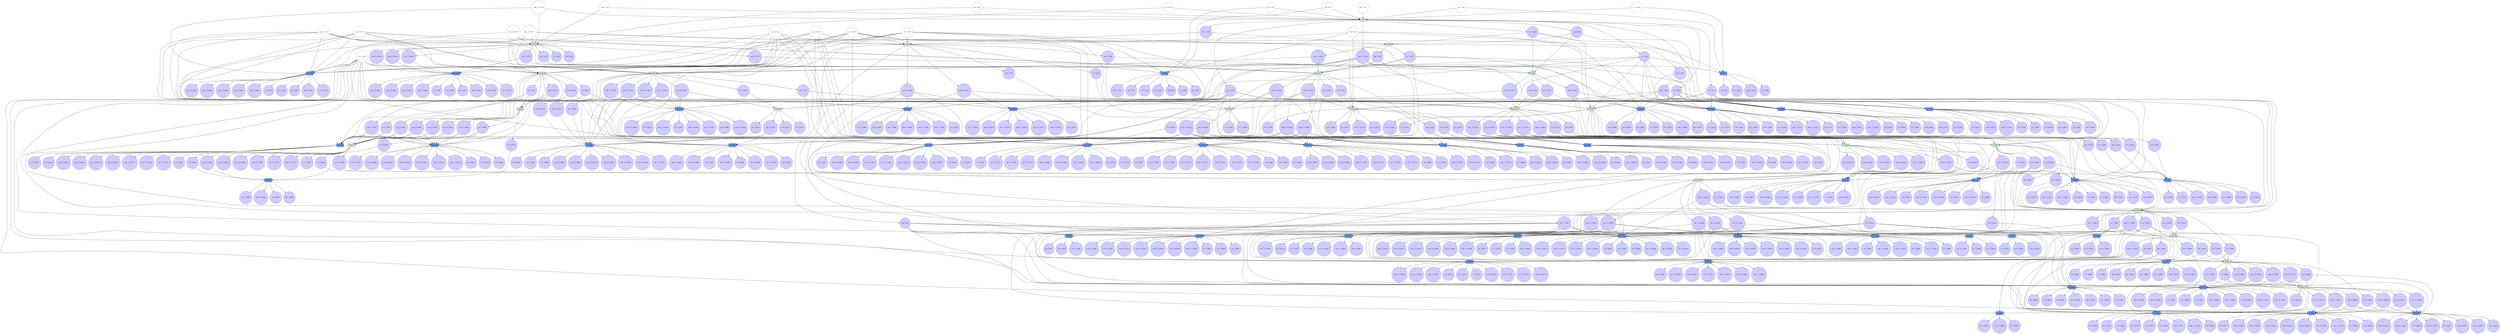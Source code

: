 digraph test {
  c1 -> e41;
  c1 -> e50;
  c1 -> e51;
  c1 -> e58;
  c1 -> e8;
  c1 -> e65;
  c1 -> e5;
  c1 -> e3;
  c1 -> e68;
  c2 -> e11;
  c2 -> e60;
  c2 -> e8;
  c2 -> e7;
  c2 -> e63;
  c2 -> e5;
  c2 -> e68;
  c2 -> e2;
  c3 -> e67;
  c3 -> e1;
  c4 -> e2;
  c4 -> e1;
  c5 -> e66;
  c5 -> e1;
  c6 -> e41;
  c6 -> e50;
  c6 -> e51;
  c6 -> e58;
  c6 -> e8;
  c6 -> e65;
  c6 -> e5;
  c6 -> e3;
  c6 -> e68;
  c7 -> e1;
  c8 -> e56;
  c8 -> e12;
  c8 -> e9;
  c8 -> e67;
  c8 -> e3;
  c9 -> e11;
  c9 -> e60;
  c9 -> e8;
  c9 -> e7;
  c9 -> e63;
  c9 -> e5;
  c9 -> e68;
  c9 -> e2;
  c10 -> e8;
  c10 -> e7;
  c10 -> e5;
  c10 -> e3;
  c10 -> e68;
  c10 -> e2;
  c11 -> e6;
  c11 -> e63;
  c11 -> e5;
  c11 -> e4;
  c11 -> e68;
  c11 -> e2;
  c12 -> e67;
  c12 -> e1;
  c13 -> e2;
  c13 -> e1;
  c14 -> e66;
  c14 -> e1;
  c15 -> e51;
  c15 -> e58;
  c15 -> e13;
  c15 -> e8;
  c15 -> e65;
  c15 -> e66;
  c15 -> e5;
  c15 -> e3;
  c15 -> e68;
  c16 -> e23;
  c16 -> e27;
  c16 -> e29;
  c16 -> e32;
  c16 -> e36;
  c16 -> e41;
  c16 -> e43;
  c16 -> e50;
  c16 -> e51;
  c16 -> e58;
  c16 -> e8;
  c16 -> e65;
  c16 -> e5;
  c16 -> e68;
  c17 -> e2;
  c17 -> e1;
  c18 -> e50;
  c18 -> e58;
  c18 -> e12;
  c18 -> e8;
  c18 -> e65;
  c18 -> e67;
  c18 -> e5;
  c18 -> e3;
  c18 -> e68;
  c19 -> e68;
  c19 -> e2;
  c19 -> e1;
  e1 -> c20;
  c20 -> e46;
  c20 -> e16;
  c20 -> e56;
  c20 -> e12;
  c20 -> e59;
  c20 -> e9;
  c20 -> e61;
  c20 -> e62;
  e1 -> c21;
  c21 -> e9;
  c21 -> e6;
  c21 -> e62;
  c21 -> e4;
  e1 -> c22;
  c22 -> e18;
  c22 -> e15;
  c22 -> e14;
  c22 -> e13;
  c22 -> e59;
  c22 -> e60;
  c22 -> e10;
  c22 -> e61;
  c22 -> e62;
  c22 -> e63;
  c22 -> e64;
  e1 -> c23;
  c23 -> e4;
  c23 -> e3;
  e1 -> c24;
  c24 -> e11;
  c24 -> e59;
  c24 -> e60;
  c24 -> e8;
  c24 -> e7;
  c24 -> e61;
  c24 -> e62;
  c24 -> e63;
  c24 -> e5;
  e1 -> c25;
  c25 -> e46;
  c25 -> e16;
  c25 -> e56;
  c25 -> e12;
  c25 -> e59;
  c25 -> e9;
  c25 -> e61;
  c25 -> e62;
  e1 -> c26;
  c26 -> e49;
  c26 -> e56;
  c26 -> e57;
  c26 -> e11;
  c26 -> e59;
  c26 -> e9;
  c26 -> e7;
  c26 -> e61;
  c26 -> e62;
  e1 -> c27;
  c27 -> e19;
  c27 -> e38;
  c27 -> e46;
  c27 -> e47;
  c27 -> e14;
  c27 -> e13;
  c27 -> e59;
  c27 -> e10;
  c27 -> e61;
  c27 -> e62;
  c27 -> e64;
  e1 -> c28;
  c28 -> e6;
  c28 -> e62;
  c28 -> e4;
  e2 -> c29;
  c29 -> e67;
  e2 -> c30;
  c30 -> e65;
  c30 -> e66;
  e2 -> c31;
  c31 -> e65;
  c31 -> e67;
  e2 -> c32;
  e2 -> c33;
  c33 -> e65;
  e2 -> c34;
  c34 -> e65;
  e2 -> c35;
  c35 -> e67;
  e2 -> c36;
  c36 -> e65;
  e68 -> c37;
  e68 -> c38;
  e68 -> c39;
  e68 -> c40;
  e68 -> c41;
  e68 -> c42;
  e68 -> c43;
  e68 -> c44;
  e68 -> c45;
  e68 -> c46;
  e3 -> c47;
  c47 -> e16;
  e3 -> c48;
  c48 -> e23;
  c48 -> e26;
  c48 -> e27;
  c48 -> e29;
  c48 -> e32;
  c48 -> e33;
  c48 -> e35;
  c48 -> e36;
  c48 -> e38;
  c48 -> e43;
  c48 -> e47;
  c48 -> e64;
  e3 -> c49;
  c49 -> e43;
  c49 -> e18;
  c49 -> e15;
  c49 -> e60;
  c49 -> e63;
  e3 -> c50;
  c50 -> e6;
  c50 -> e62;
  e3 -> c51;
  c51 -> e11;
  c51 -> e60;
  c51 -> e63;
  e3 -> c52;
  c52 -> e23;
  c52 -> e27;
  c52 -> e29;
  c52 -> e32;
  c52 -> e33;
  c52 -> e36;
  c52 -> e43;
  e3 -> c53;
  c53 -> e16;
  e4 -> c54;
  c54 -> e8;
  c54 -> e7;
  e4 -> c55;
  c55 -> e49;
  c55 -> e56;
  c55 -> e57;
  c55 -> e7;
  c55 -> e61;
  e4 -> c56;
  c56 -> e49;
  c56 -> e57;
  c56 -> e7;
  c56 -> e61;
  e4 -> c57;
  c57 -> e61;
  e5 -> c58;
  c58 -> e55;
  c58 -> e10;
  e5 -> c59;
  c59 -> e17;
  c59 -> e54;
  c59 -> e55;
  e5 -> c60;
  c60 -> e54;
  c60 -> e9;
  e5 -> c61;
  c61 -> e55;
  c61 -> e10;
  e5 -> c62;
  c62 -> e54;
  c62 -> e9;
  e5 -> c63;
  c63 -> e17;
  c63 -> e54;
  c63 -> e55;
  e5 -> c64;
  c64 -> e17;
  c64 -> e54;
  c64 -> e55;
  e5 -> c65;
  c65 -> e17;
  c65 -> e54;
  c65 -> e55;
  e5 -> c66;
  c66 -> e17;
  c66 -> e54;
  c66 -> e55;
  e5 -> c67;
  c67 -> e17;
  c67 -> e54;
  c67 -> e55;
  e67 -> c68;
  e67 -> c69;
  e67 -> c70;
  e67 -> c71;
  e67 -> c72;
  e67 -> c73;
  e67 -> c74;
  e66 -> c75;
  e66 -> c76;
  e66 -> c77;
  e66 -> c78;
  e65 -> c79;
  e65 -> c80;
  e65 -> c81;
  e65 -> c82;
  e65 -> c83;
  e65 -> c84;
  e65 -> c85;
  e65 -> c86;
  e65 -> c87;
  e65 -> c88;
  e64 -> c89;
  e64 -> c90;
  e64 -> c91;
  e63 -> c92;
  e63 -> c93;
  e63 -> c94;
  e63 -> c95;
  e63 -> c96;
  e63 -> c97;
  e63 -> c98;
  e62 -> c99;
  e62 -> c100;
  e62 -> c101;
  e62 -> c102;
  e62 -> c103;
  e62 -> c104;
  e62 -> c105;
  e62 -> c106;
  e62 -> c107;
  e61 -> c108;
  e61 -> c109;
  e61 -> c110;
  e61 -> c111;
  e61 -> c112;
  e61 -> c113;
  e61 -> c114;
  e61 -> c115;
  e61 -> c116;
  e6 -> c117;
  c117 -> e11;
  c117 -> e60;
  e6 -> c118;
  c118 -> e11;
  c118 -> e59;
  e6 -> c119;
  c119 -> e11;
  c119 -> e59;
  e6 -> c120;
  c120 -> e19;
  c120 -> e46;
  c120 -> e59;
  e7 -> c121;
  c121 -> e52;
  c121 -> e12;
  e7 -> c122;
  c122 -> e51;
  c122 -> e53;
  c122 -> e58;
  c122 -> e13;
  e7 -> c123;
  c123 -> e50;
  c123 -> e52;
  c123 -> e58;
  c123 -> e12;
  e7 -> c124;
  c124 -> e42;
  c124 -> e52;
  c124 -> e53;
  e7 -> c125;
  c125 -> e41;
  c125 -> e42;
  c125 -> e50;
  c125 -> e51;
  c125 -> e52;
  c125 -> e53;
  c125 -> e58;
  e7 -> c126;
  c126 -> e41;
  c126 -> e42;
  c126 -> e50;
  c126 -> e51;
  c126 -> e52;
  c126 -> e53;
  c126 -> e58;
  e7 -> c127;
  c127 -> e52;
  c127 -> e12;
  e7 -> c128;
  c128 -> e41;
  c128 -> e42;
  c128 -> e50;
  c128 -> e51;
  c128 -> e52;
  c128 -> e53;
  c128 -> e58;
  e8 -> c129;
  c129 -> e14;
  e8 -> c130;
  c130 -> e48;
  e8 -> c131;
  c131 -> e48;
  c131 -> e56;
  e8 -> c132;
  c132 -> e14;
  c132 -> e57;
  e8 -> c133;
  c133 -> e48;
  c133 -> e49;
  c133 -> e56;
  c133 -> e57;
  e8 -> c134;
  c134 -> e48;
  e8 -> c135;
  c135 -> e48;
  c135 -> e49;
  c135 -> e57;
  e8 -> c136;
  c136 -> e48;
  c136 -> e49;
  c136 -> e57;
  e8 -> c137;
  c137 -> e48;
  e8 -> c138;
  c138 -> e48;
  c138 -> e49;
  c138 -> e57;
  e9 -> c139;
  c139 -> e40;
  e9 -> c140;
  c140 -> e40;
  e9 -> c141;
  c141 -> e17;
  c141 -> e55;
  e9 -> c142;
  c142 -> e17;
  c142 -> e55;
  e9 -> c143;
  c143 -> e40;
  e9 -> c144;
  c144 -> e40;
  e9 -> c145;
  c145 -> e40;
  e10 -> c146;
  c146 -> e17;
  c146 -> e54;
  e10 -> c147;
  c147 -> e39;
  e10 -> c148;
  c148 -> e17;
  c148 -> e54;
  e10 -> c149;
  c149 -> e39;
  e60 -> c150;
  e60 -> c151;
  e60 -> c152;
  e60 -> c153;
  e60 -> c154;
  e60 -> c155;
  e60 -> c156;
  e59 -> c157;
  e59 -> c158;
  e59 -> c159;
  e59 -> c160;
  e59 -> c161;
  e59 -> c162;
  e59 -> c163;
  e59 -> c164;
  e59 -> c165;
  e11 -> c166;
  c166 -> e45;
  c166 -> e46;
  c166 -> e16;
  e11 -> c167;
  c167 -> e43;
  c167 -> e44;
  c167 -> e18;
  c167 -> e15;
  e11 -> c168;
  c168 -> e16;
  c168 -> e15;
  e11 -> c169;
  c169 -> e37;
  c169 -> e19;
  c169 -> e44;
  c169 -> e45;
  c169 -> e46;
  e11 -> c170;
  c170 -> e43;
  c170 -> e44;
  c170 -> e18;
  c170 -> e15;
  e11 -> c171;
  c171 -> e43;
  c171 -> e44;
  c171 -> e18;
  c171 -> e15;
  e11 -> c172;
  c172 -> e45;
  c172 -> e46;
  c172 -> e16;
  e11 -> c173;
  c173 -> e43;
  c173 -> e44;
  c173 -> e18;
  c173 -> e15;
  e12 -> c174;
  e12 -> c175;
  c175 -> e42;
  c175 -> e53;
  e12 -> c176;
  c176 -> e41;
  c176 -> e51;
  e12 -> c177;
  c177 -> e41;
  c177 -> e42;
  c177 -> e51;
  c177 -> e53;
  e12 -> c178;
  e12 -> c179;
  c179 -> e42;
  c179 -> e53;
  e12 -> c180;
  e13 -> c181;
  c181 -> e41;
  c181 -> e42;
  c181 -> e50;
  c181 -> e52;
  e13 -> c182;
  e13 -> c183;
  c183 -> e41;
  c183 -> e50;
  e13 -> c184;
  e58 -> c185;
  e58 -> c186;
  e58 -> c187;
  e58 -> c188;
  e58 -> c189;
  e58 -> c190;
  e58 -> c191;
  e58 -> c192;
  e58 -> c193;
  e58 -> c194;
  e57 -> c195;
  e57 -> c196;
  e57 -> c197;
  e57 -> c198;
  e57 -> c199;
  e57 -> c200;
  e57 -> c201;
  e57 -> c202;
  e56 -> c203;
  e56 -> c204;
  e56 -> c205;
  e56 -> c206;
  e56 -> c207;
  e56 -> c208;
  e56 -> c209;
  e14 -> c210;
  c210 -> e48;
  c210 -> e49;
  e14 -> c211;
  e14 -> c212;
  c212 -> e48;
  e14 -> c213;
  e55 -> c214;
  e55 -> c215;
  e55 -> c216;
  e55 -> c217;
  e55 -> c218;
  e55 -> c219;
  e55 -> c220;
  e55 -> c221;
  e55 -> c222;
  e55 -> c223;
  e54 -> c224;
  e54 -> c225;
  e54 -> c226;
  e54 -> c227;
  e54 -> c228;
  e54 -> c229;
  e54 -> c230;
  e54 -> c231;
  e54 -> c232;
  e54 -> c233;
  e15 -> c234;
  c234 -> e45;
  e15 -> c235;
  c235 -> e45;
  e15 -> c236;
  c236 -> e45;
  c236 -> e46;
  e15 -> c237;
  c237 -> e46;
  c237 -> e47;
  e15 -> c238;
  e15 -> c239;
  c239 -> e45;
  e15 -> c240;
  c240 -> e45;
  e16 -> c241;
  c241 -> e19;
  e16 -> c242;
  c242 -> e37;
  c242 -> e19;
  c242 -> e44;
  e16 -> c243;
  c243 -> e23;
  c243 -> e27;
  c243 -> e28;
  c243 -> e29;
  c243 -> e32;
  c243 -> e33;
  c243 -> e36;
  c243 -> e43;
  e16 -> c244;
  c244 -> e43;
  c244 -> e44;
  c244 -> e18;
  e16 -> c245;
  c245 -> e19;
  e16 -> c246;
  c246 -> e37;
  c246 -> e19;
  c246 -> e44;
  e16 -> c247;
  c247 -> e28;
  c247 -> e33;
  e53 -> c248;
  e53 -> c249;
  e53 -> c250;
  e53 -> c251;
  e53 -> c252;
  e53 -> c253;
  e53 -> c254;
  e53 -> c255;
  e52 -> c256;
  e52 -> c257;
  e52 -> c258;
  e52 -> c259;
  e52 -> c260;
  e52 -> c261;
  e52 -> c262;
  e52 -> c263;
  e51 -> c264;
  e51 -> c265;
  e51 -> c266;
  e51 -> c267;
  e51 -> c268;
  e51 -> c269;
  e51 -> c270;
  e51 -> c271;
  e51 -> c272;
  e51 -> c273;
  e50 -> c274;
  e50 -> c275;
  e50 -> c276;
  e50 -> c277;
  e50 -> c278;
  e50 -> c279;
  e50 -> c280;
  e50 -> c281;
  e50 -> c282;
  e50 -> c283;
  e49 -> c284;
  e49 -> c285;
  e49 -> c286;
  e49 -> c287;
  e49 -> c288;
  e49 -> c289;
  e49 -> c290;
  e49 -> c291;
  e48 -> c292;
  e48 -> c293;
  e48 -> c294;
  e48 -> c295;
  e48 -> c296;
  e48 -> c297;
  e48 -> c298;
  e48 -> c299;
  e48 -> c300;
  e48 -> c301;
  e17 -> c302;
  c302 -> e39;
  e17 -> c303;
  e17 -> c304;
  c304 -> e40;
  e17 -> c305;
  c305 -> e39;
  e17 -> c306;
  c306 -> e40;
  e17 -> c307;
  e17 -> c308;
  e17 -> c309;
  e17 -> c310;
  e17 -> c311;
  e47 -> c312;
  e47 -> c313;
  e47 -> c314;
  e46 -> c315;
  e46 -> c316;
  e46 -> c317;
  e46 -> c318;
  e46 -> c319;
  e46 -> c320;
  e46 -> c321;
  e46 -> c322;
  e46 -> c323;
  e45 -> c324;
  e45 -> c325;
  e45 -> c326;
  e45 -> c327;
  e45 -> c328;
  e45 -> c329;
  e45 -> c330;
  e45 -> c331;
  e18 -> c332;
  c332 -> e29;
  c332 -> e21;
  c332 -> e31;
  c332 -> e32;
  c332 -> e33;
  c332 -> e34;
  c332 -> e36;
  c332 -> e37;
  e18 -> c333;
  c333 -> e32;
  c333 -> e20;
  c333 -> e34;
  c333 -> e36;
  c333 -> e37;
  e18 -> c334;
  c334 -> e36;
  c334 -> e37;
  c334 -> e19;
  e18 -> c335;
  c335 -> e19;
  c335 -> e38;
  e18 -> c336;
  c336 -> e27;
  c336 -> e22;
  c336 -> e29;
  c336 -> e31;
  c336 -> e32;
  c336 -> e33;
  c336 -> e34;
  c336 -> e36;
  e18 -> c337;
  c337 -> e29;
  c337 -> e21;
  c337 -> e31;
  c337 -> e32;
  c337 -> e34;
  c337 -> e36;
  c337 -> e37;
  e18 -> c338;
  c338 -> e29;
  c338 -> e21;
  c338 -> e31;
  c338 -> e32;
  c338 -> e34;
  c338 -> e36;
  c338 -> e37;
  e44 -> c339;
  e44 -> c340;
  e44 -> c341;
  e44 -> c342;
  e44 -> c343;
  e44 -> c344;
  e44 -> c345;
  e44 -> c346;
  e43 -> c347;
  e43 -> c348;
  e43 -> c349;
  e43 -> c350;
  e43 -> c351;
  e43 -> c352;
  e43 -> c353;
  e43 -> c354;
  e43 -> c355;
  e43 -> c356;
  e42 -> c357;
  e42 -> c358;
  e42 -> c359;
  e42 -> c360;
  e42 -> c361;
  e42 -> c362;
  e42 -> c363;
  e42 -> c364;
  e41 -> c365;
  e41 -> c366;
  e41 -> c367;
  e41 -> c368;
  e41 -> c369;
  e41 -> c370;
  e41 -> c371;
  e41 -> c372;
  e41 -> c373;
  e41 -> c374;
  e40 -> c375;
  e40 -> c376;
  e40 -> c377;
  e40 -> c378;
  e40 -> c379;
  e40 -> c380;
  e40 -> c381;
  e39 -> c382;
  e39 -> c383;
  e39 -> c384;
  e39 -> c385;
  e38 -> c386;
  e38 -> c387;
  e38 -> c388;
  e19 -> c389;
  c389 -> e25;
  c389 -> e28;
  c389 -> e30;
  e19 -> c390;
  c390 -> e20;
  e19 -> c391;
  c391 -> e22;
  c391 -> e30;
  c391 -> e31;
  c391 -> e34;
  c391 -> e35;
  e19 -> c392;
  c392 -> e20;
  c392 -> e33;
  e19 -> c393;
  c393 -> e29;
  c393 -> e21;
  c393 -> e30;
  c393 -> e31;
  c393 -> e32;
  c393 -> e34;
  e19 -> c394;
  c394 -> e25;
  c394 -> e28;
  c394 -> e30;
  e19 -> c395;
  c395 -> e21;
  c395 -> e30;
  e19 -> c396;
  c396 -> e25;
  c396 -> e26;
  c396 -> e30;
  c396 -> e35;
  e19 -> c397;
  c397 -> e20;
  e37 -> c398;
  e37 -> c399;
  e37 -> c400;
  e37 -> c401;
  e37 -> c402;
  e37 -> c403;
  e37 -> c404;
  e37 -> c405;
  e36 -> c406;
  e36 -> c407;
  e36 -> c408;
  e36 -> c409;
  e36 -> c410;
  e36 -> c411;
  e36 -> c412;
  e36 -> c413;
  e36 -> c414;
  e36 -> c415;
  e35 -> c416;
  e35 -> c417;
  e35 -> c418;
  e34 -> c419;
  e34 -> c420;
  e34 -> c421;
  e34 -> c422;
  e34 -> c423;
  e34 -> c424;
  e34 -> c425;
  e33 -> c426;
  e33 -> c427;
  e33 -> c428;
  e33 -> c429;
  e33 -> c430;
  e33 -> c431;
  e33 -> c432;
  e20 -> c433;
  c433 -> e29;
  c433 -> e21;
  c433 -> e31;
  e20 -> c434;
  c434 -> e21;
  c434 -> e30;
  e20 -> c435;
  c435 -> e21;
  c435 -> e30;
  e20 -> c436;
  c436 -> e25;
  c436 -> e30;
  e32 -> c437;
  e32 -> c438;
  e32 -> c439;
  e32 -> c440;
  e32 -> c441;
  e32 -> c442;
  e32 -> c443;
  e32 -> c444;
  e32 -> c445;
  e32 -> c446;
  e31 -> c447;
  e31 -> c448;
  e31 -> c449;
  e31 -> c450;
  e31 -> c451;
  e31 -> c452;
  e31 -> c453;
  e30 -> c454;
  e30 -> c455;
  e30 -> c456;
  e30 -> c457;
  e30 -> c458;
  e30 -> c459;
  e30 -> c460;
  e30 -> c461;
  e30 -> c462;
  e21 -> c463;
  c463 -> e24;
  c463 -> e25;
  c463 -> e28;
  e21 -> c464;
  c464 -> e27;
  c464 -> e22;
  e21 -> c465;
  c465 -> e27;
  c465 -> e28;
  c465 -> e22;
  e21 -> c466;
  c466 -> e24;
  c466 -> e25;
  e21 -> c467;
  c467 -> e27;
  c467 -> e22;
  e21 -> c468;
  c468 -> e27;
  c468 -> e22;
  e21 -> c469;
  c469 -> e24;
  c469 -> e25;
  c469 -> e28;
  e21 -> c470;
  c470 -> e27;
  c470 -> e22;
  e29 -> c471;
  e29 -> c472;
  e29 -> c473;
  e29 -> c474;
  e29 -> c475;
  e29 -> c476;
  e29 -> c477;
  e29 -> c478;
  e29 -> c479;
  e29 -> c480;
  e22 -> c481;
  c481 -> e23;
  c481 -> e24;
  e22 -> c482;
  c482 -> e23;
  c482 -> e24;
  e22 -> c483;
  c483 -> e23;
  c483 -> e24;
  c483 -> e25;
  e22 -> c484;
  c484 -> e25;
  c484 -> e26;
  e22 -> c485;
  c485 -> e23;
  e22 -> c486;
  c486 -> e23;
  c486 -> e24;
  e22 -> c487;
  c487 -> e23;
  c487 -> e24;
  e28 -> c488;
  e28 -> c489;
  e28 -> c490;
  e28 -> c491;
  e28 -> c492;
  e28 -> c493;
  e28 -> c494;
  e27 -> c495;
  e27 -> c496;
  e27 -> c497;
  e27 -> c498;
  e27 -> c499;
  e27 -> c500;
  e27 -> c501;
  e27 -> c502;
  e27 -> c503;
  e27 -> c504;
  e26 -> c505;
  e26 -> c506;
  e26 -> c507;
  e25 -> c508;
  e25 -> c509;
  e25 -> c510;
  e25 -> c511;
  e25 -> c512;
  e25 -> c513;
  e25 -> c514;
  e25 -> c515;
  e25 -> c516;
  e24 -> c517;
  e24 -> c518;
  e24 -> c519;
  e24 -> c520;
  e24 -> c521;
  e24 -> c522;
  e24 -> c523;
  e24 -> c524;
  e23 -> c525;
  e23 -> c526;
  e23 -> c527;
  e23 -> c528;
  e23 -> c529;
  e23 -> c530;
  e23 -> c531;
  e23 -> c532;
  e23 -> c533;
  e23 -> c534;
  c1 [color="#4040ff" fillcolor="transparent" label= <rp+_2<FONT COLOR="red"><SUP>0</SUP></FONT>&nbsp;(c1)> shape=circle style=filled];
  c2 [color="#4040ff" fillcolor="transparent" label= <wk-_2<FONT COLOR="red"><SUP>0</SUP></FONT>&nbsp;(c2)> shape=circle style=filled];
  c3 [color="#4040ff" fillcolor="transparent" label= <fg+<FONT COLOR="red"><SUP>0</SUP></FONT>&nbsp;(c3)> shape=circle style=filled];
  c4 [color="#4040ff" fillcolor="transparent" label= <te+<FONT COLOR="red"><SUP>0</SUP></FONT>&nbsp;(c4)> shape=circle style=filled];
  c5 [color="#4040ff" fillcolor="transparent" label= <ec+<FONT COLOR="red"><SUP>0</SUP></FONT>&nbsp;(c5)> shape=circle style=filled];
  c6 [color="#4040ff" fillcolor="transparent" label= <rp+_1<FONT COLOR="red"><SUP>0</SUP></FONT>&nbsp;(c6)> shape=circle style=filled];
  c7 [color="#4040ff" fillcolor="transparent" label= <wd+<FONT COLOR="red"><SUP>0</SUP></FONT>&nbsp;(c7)> shape=circle style=filled];
  c8 [color="#4040ff" fillcolor="transparent" label= <sd+<FONT COLOR="red"><SUP>0</SUP></FONT>&nbsp;(c8)> shape=circle style=filled];
  c9 [color="#4040ff" fillcolor="transparent" label= <wk-_1<FONT COLOR="red"><SUP>0</SUP></FONT>&nbsp;(c9)> shape=circle style=filled];
  c10 [color="#4040ff" fillcolor="transparent" label= <wk+_3<FONT COLOR="red"><SUP>1</SUP></FONT>&nbsp;(c10)> shape=circle style=filled];
  c11 [color="#4040ff" fillcolor="transparent" label= <wk+_2<FONT COLOR="red"><SUP>1</SUP></FONT>&nbsp;(c11)> shape=circle style=filled];
  c12 [color="#4040ff" fillcolor="transparent" label= <fg-<FONT COLOR="red"><SUP>1</SUP></FONT>&nbsp;(c12)> shape=circle style=filled];
  c13 [color="#4040ff" fillcolor="transparent" label= <te-<FONT COLOR="red"><SUP>1</SUP></FONT>&nbsp;(c13)> shape=circle style=filled];
  c14 [color="#4040ff" fillcolor="transparent" label= <ec-<FONT COLOR="red"><SUP>1</SUP></FONT>&nbsp;(c14)> shape=circle style=filled];
  c15 [color="#4040ff" fillcolor="transparent" label= <rp-<FONT COLOR="red"><SUP>1</SUP></FONT>&nbsp;(c15)> shape=circle style=filled];
  c16 [color="#4040ff" fillcolor="transparent" label= <ac+<FONT COLOR="red"><SUP>1</SUP></FONT>&nbsp;(c16)> shape=circle style=filled];
  c17 [color="#4040ff" fillcolor="transparent" label= <wd-<FONT COLOR="red"><SUP>1</SUP></FONT>&nbsp;(c17)> shape=circle style=filled];
  c18 [color="#4040ff" fillcolor="transparent" label= <sd-<FONT COLOR="red"><SUP>1</SUP></FONT>&nbsp;(c18)> shape=circle style=filled];
  c19 [color="#4040ff" fillcolor="transparent" label= <wk+_1<FONT COLOR="red"><SUP>1</SUP></FONT>&nbsp;(c19)> shape=circle style=filled];
  c20 [color="#4040ff" fillcolor="#ccccff" label= <fg+<FONT COLOR="red"><SUP>1</SUP></FONT>&nbsp;(c20)> shape=circle style=filled];
  c21 [color="#4040ff" fillcolor="#ccccff" label= <te+<FONT COLOR="red"><SUP>1</SUP></FONT>&nbsp;(c21)> shape=circle style=filled];
  c22 [color="#4040ff" fillcolor="#ccccff" label= <ec+<FONT COLOR="red"><SUP>1</SUP></FONT>&nbsp;(c22)> shape=circle style=filled];
  c23 [color="#4040ff" fillcolor="#ccccff" label= <wd+<FONT COLOR="red"><SUP>1</SUP></FONT>&nbsp;(c23)> shape=circle style=filled];
  c24 [color="#4040ff" fillcolor="#ccccff" label= <wk+_1<FONT COLOR="red"><SUP>1</SUP></FONT>&nbsp;(c24)> shape=circle style=filled];
  c25 [color="#4040ff" fillcolor="#ccccff" label= <fg-<FONT COLOR="red"><SUP>0</SUP></FONT>&nbsp;(c25)> shape=circle style=filled];
  c26 [color="#4040ff" fillcolor="#ccccff" label= <te-<FONT COLOR="red"><SUP>0</SUP></FONT>&nbsp;(c26)> shape=circle style=filled];
  c27 [color="#4040ff" fillcolor="#ccccff" label= <ec-<FONT COLOR="red"><SUP>0</SUP></FONT>&nbsp;(c27)> shape=circle style=filled];
  c28 [color="#4040ff" fillcolor="#ccccff" label= <wd-<FONT COLOR="red"><SUP>0</SUP></FONT>&nbsp;(c28)> shape=circle style=filled];
  c29 [color="#4040ff" fillcolor="#ccccff" label= <te-<FONT COLOR="red"><SUP>1</SUP></FONT>&nbsp;(c29)> shape=circle style=filled];
  c30 [color="#4040ff" fillcolor="#ccccff" label= <wk-_2<FONT COLOR="red"><SUP>1</SUP></FONT>&nbsp;(c30)> shape=circle style=filled];
  c31 [color="#4040ff" fillcolor="#ccccff" label= <wk-_1<FONT COLOR="red"><SUP>1</SUP></FONT>&nbsp;(c31)> shape=circle style=filled];
  c32 [color="#4040ff" fillcolor="#ccccff" label= <wd-<FONT COLOR="red"><SUP>1</SUP></FONT>&nbsp;(c32)> shape=circle style=filled];
  c33 [color="#4040ff" fillcolor="#ccccff" label= <wk+_3<FONT COLOR="red"><SUP>0</SUP></FONT>&nbsp;(c33)> shape=circle style=filled];
  c34 [color="#4040ff" fillcolor="#ccccff" label= <wk+_2<FONT COLOR="red"><SUP>0</SUP></FONT>&nbsp;(c34)> shape=circle style=filled];
  c35 [color="#4040ff" fillcolor="#ccccff" label= <te+<FONT COLOR="red"><SUP>0</SUP></FONT>&nbsp;(c35)> shape=circle style=filled];
  c36 [color="#4040ff" fillcolor="#ccccff" label= <wk+_1<FONT COLOR="red"><SUP>0</SUP></FONT>&nbsp;(c36)> shape=circle style=filled];
  c37 [color="#4040ff" fillcolor="#ccccff" label= <rp-<FONT COLOR="red"><SUP>1</SUP></FONT>&nbsp;(c37)> shape=circle style=filled];
  c38 [color="#4040ff" fillcolor="#ccccff" label= <ac+<FONT COLOR="red"><SUP>1</SUP></FONT>&nbsp;(c38)> shape=circle style=filled];
  c39 [color="#4040ff" fillcolor="#ccccff" label= <sd-<FONT COLOR="red"><SUP>1</SUP></FONT>&nbsp;(c39)> shape=circle style=filled];
  c40 [color="#4040ff" fillcolor="#ccccff" label= <wk-_2<FONT COLOR="red"><SUP>1</SUP></FONT>&nbsp;(c40)> shape=circle style=filled];
  c41 [color="#4040ff" fillcolor="#ccccff" label= <wk-_1<FONT COLOR="red"><SUP>1</SUP></FONT>&nbsp;(c41)> shape=circle style=filled];
  c42 [color="#4040ff" fillcolor="#ccccff" label= <rp+_2<FONT COLOR="red"><SUP>0</SUP></FONT>&nbsp;(c42)> shape=circle style=filled];
  c43 [color="#4040ff" fillcolor="#ccccff" label= <wk+_3<FONT COLOR="red"><SUP>0</SUP></FONT>&nbsp;(c43)> shape=circle style=filled];
  c44 [color="#4040ff" fillcolor="#ccccff" label= <wk+_2<FONT COLOR="red"><SUP>0</SUP></FONT>&nbsp;(c44)> shape=circle style=filled];
  c45 [color="#4040ff" fillcolor="#ccccff" label= <rp+_1<FONT COLOR="red"><SUP>0</SUP></FONT>&nbsp;(c45)> shape=circle style=filled];
  c46 [color="#4040ff" fillcolor="#ccccff" label= <wk+_1<FONT COLOR="red"><SUP>0</SUP></FONT>&nbsp;(c46)> shape=circle style=filled];
  c47 [color="#4040ff" fillcolor="#ccccff" label= <sd+<FONT COLOR="red"><SUP>1</SUP></FONT>&nbsp;(c47)> shape=circle style=filled];
  c48 [color="#4040ff" fillcolor="#ccccff" label= <rp+_2<FONT COLOR="red"><SUP>1</SUP></FONT>&nbsp;(c48)> shape=circle style=filled];
  c49 [color="#4040ff" fillcolor="#ccccff" label= <rp+_1<FONT COLOR="red"><SUP>1</SUP></FONT>&nbsp;(c49)> shape=circle style=filled];
  c50 [color="#4040ff" fillcolor="#ccccff" label= <wd+<FONT COLOR="red"><SUP>1</SUP></FONT>&nbsp;(c50)> shape=circle style=filled];
  c51 [color="#4040ff" fillcolor="#ccccff" label= <wk+_3<FONT COLOR="red"><SUP>1</SUP></FONT>&nbsp;(c51)> shape=circle style=filled];
  c52 [color="#4040ff" fillcolor="#ccccff" label= <rp-<FONT COLOR="red"><SUP>0</SUP></FONT>&nbsp;(c52)> shape=circle style=filled];
  c53 [color="#4040ff" fillcolor="#ccccff" label= <sd-<FONT COLOR="red"><SUP>0</SUP></FONT>&nbsp;(c53)> shape=circle style=filled];
  c54 [color="#4040ff" fillcolor="#ccccff" label= <wk+_2<FONT COLOR="red"><SUP>1</SUP></FONT>&nbsp;(c54)> shape=circle style=filled];
  c55 [color="#4040ff" fillcolor="#ccccff" label= <te+<FONT COLOR="red"><SUP>1</SUP></FONT>&nbsp;(c55)> shape=circle style=filled];
  c56 [color="#4040ff" fillcolor="#ccccff" label= <wd-<FONT COLOR="red"><SUP>1</SUP></FONT>&nbsp;(c56)> shape=circle style=filled];
  c57 [color="#4040ff" fillcolor="#ccccff" label= <wd+<FONT COLOR="red"><SUP>0</SUP></FONT>&nbsp;(c57)> shape=circle style=filled];
  c58 [color="#4040ff" fillcolor="#ccccff" label= <rp-<FONT COLOR="red"><SUP>1</SUP></FONT>&nbsp;(c58)> shape=circle style=filled];
  c59 [color="#4040ff" fillcolor="#ccccff" label= <ac+<FONT COLOR="red"><SUP>1</SUP></FONT>&nbsp;(c59)> shape=circle style=filled];
  c60 [color="#4040ff" fillcolor="#ccccff" label= <sd-<FONT COLOR="red"><SUP>1</SUP></FONT>&nbsp;(c60)> shape=circle style=filled];
  c61 [color="#4040ff" fillcolor="#ccccff" label= <wk-_2<FONT COLOR="red"><SUP>1</SUP></FONT>&nbsp;(c61)> shape=circle style=filled];
  c62 [color="#4040ff" fillcolor="#ccccff" label= <wk-_1<FONT COLOR="red"><SUP>1</SUP></FONT>&nbsp;(c62)> shape=circle style=filled];
  c63 [color="#4040ff" fillcolor="#ccccff" label= <rp+_2<FONT COLOR="red"><SUP>0</SUP></FONT>&nbsp;(c63)> shape=circle style=filled];
  c64 [color="#4040ff" fillcolor="#ccccff" label= <wk+_3<FONT COLOR="red"><SUP>0</SUP></FONT>&nbsp;(c64)> shape=circle style=filled];
  c65 [color="#4040ff" fillcolor="#ccccff" label= <wk+_2<FONT COLOR="red"><SUP>0</SUP></FONT>&nbsp;(c65)> shape=circle style=filled];
  c66 [color="#4040ff" fillcolor="#ccccff" label= <rp+_1<FONT COLOR="red"><SUP>0</SUP></FONT>&nbsp;(c66)> shape=circle style=filled];
  c67 [color="#4040ff" fillcolor="#ccccff" label= <wk+_1<FONT COLOR="red"><SUP>0</SUP></FONT>&nbsp;(c67)> shape=circle style=filled];
  c68 [color="#4040ff" fillcolor="#ccccff" label= <fg-<FONT COLOR="red"><SUP>1</SUP></FONT>&nbsp;(c68)> shape=circle style=filled];
  c69 [color="#4040ff" fillcolor="#ccccff" label= <te-<FONT COLOR="red"><SUP>1</SUP></FONT>&nbsp;(c69)> shape=circle style=filled];
  c70 [color="#4040ff" fillcolor="#ccccff" label= <sd-<FONT COLOR="red"><SUP>1</SUP></FONT>&nbsp;(c70)> shape=circle style=filled];
  c71 [color="#4040ff" fillcolor="#ccccff" label= <wk-_1<FONT COLOR="red"><SUP>1</SUP></FONT>&nbsp;(c71)> shape=circle style=filled];
  c72 [color="#4040ff" fillcolor="#ccccff" label= <fg+<FONT COLOR="red"><SUP>0</SUP></FONT>&nbsp;(c72)> shape=circle style=filled];
  c73 [color="#4040ff" fillcolor="#ccccff" label= <te+<FONT COLOR="red"><SUP>0</SUP></FONT>&nbsp;(c73)> shape=circle style=filled];
  c74 [color="#4040ff" fillcolor="#ccccff" label= <sd+<FONT COLOR="red"><SUP>0</SUP></FONT>&nbsp;(c74)> shape=circle style=filled];
  c75 [color="#4040ff" fillcolor="#ccccff" label= <wk-_2<FONT COLOR="red"><SUP>1</SUP></FONT>&nbsp;(c75)> shape=circle style=filled];
  c76 [color="#4040ff" fillcolor="#ccccff" label= <ec-<FONT COLOR="red"><SUP>1</SUP></FONT>&nbsp;(c76)> shape=circle style=filled];
  c77 [color="#4040ff" fillcolor="#ccccff" label= <rp-<FONT COLOR="red"><SUP>1</SUP></FONT>&nbsp;(c77)> shape=circle style=filled];
  c78 [color="#4040ff" fillcolor="#ccccff" label= <ec+<FONT COLOR="red"><SUP>0</SUP></FONT>&nbsp;(c78)> shape=circle style=filled];
  c79 [color="#4040ff" fillcolor="#ccccff" label= <rp-<FONT COLOR="red"><SUP>1</SUP></FONT>&nbsp;(c79)> shape=circle style=filled];
  c80 [color="#4040ff" fillcolor="#ccccff" label= <ac+<FONT COLOR="red"><SUP>1</SUP></FONT>&nbsp;(c80)> shape=circle style=filled];
  c81 [color="#4040ff" fillcolor="#ccccff" label= <sd-<FONT COLOR="red"><SUP>1</SUP></FONT>&nbsp;(c81)> shape=circle style=filled];
  c82 [color="#4040ff" fillcolor="#ccccff" label= <wk-_2<FONT COLOR="red"><SUP>1</SUP></FONT>&nbsp;(c82)> shape=circle style=filled];
  c83 [color="#4040ff" fillcolor="#ccccff" label= <wk-_1<FONT COLOR="red"><SUP>1</SUP></FONT>&nbsp;(c83)> shape=circle style=filled];
  c84 [color="#4040ff" fillcolor="#ccccff" label= <rp+_2<FONT COLOR="red"><SUP>0</SUP></FONT>&nbsp;(c84)> shape=circle style=filled];
  c85 [color="#4040ff" fillcolor="#ccccff" label= <wk+_3<FONT COLOR="red"><SUP>0</SUP></FONT>&nbsp;(c85)> shape=circle style=filled];
  c86 [color="#4040ff" fillcolor="#ccccff" label= <wk+_2<FONT COLOR="red"><SUP>0</SUP></FONT>&nbsp;(c86)> shape=circle style=filled];
  c87 [color="#4040ff" fillcolor="#ccccff" label= <rp+_1<FONT COLOR="red"><SUP>0</SUP></FONT>&nbsp;(c87)> shape=circle style=filled];
  c88 [color="#4040ff" fillcolor="#ccccff" label= <wk+_1<FONT COLOR="red"><SUP>0</SUP></FONT>&nbsp;(c88)> shape=circle style=filled];
  c89 [color="#4040ff" fillcolor="#ccccff" label= <ec+<FONT COLOR="red"><SUP>1</SUP></FONT>&nbsp;(c89)> shape=circle style=filled];
  c90 [color="#4040ff" fillcolor="#ccccff" label= <rp+_2<FONT COLOR="red"><SUP>1</SUP></FONT>&nbsp;(c90)> shape=circle style=filled];
  c91 [color="#4040ff" fillcolor="#ccccff" label= <ec-<FONT COLOR="red"><SUP>0</SUP></FONT>&nbsp;(c91)> shape=circle style=filled];
  c92 [color="#4040ff" fillcolor="#ccccff" label= <wk+_3<FONT COLOR="red"><SUP>1</SUP></FONT>&nbsp;(c92)> shape=circle style=filled];
  c93 [color="#4040ff" fillcolor="#ccccff" label= <wk+_2<FONT COLOR="red"><SUP>1</SUP></FONT>&nbsp;(c93)> shape=circle style=filled];
  c94 [color="#4040ff" fillcolor="#ccccff" label= <wk+_1<FONT COLOR="red"><SUP>1</SUP></FONT>&nbsp;(c94)> shape=circle style=filled];
  c95 [color="#4040ff" fillcolor="#ccccff" label= <ec+<FONT COLOR="red"><SUP>1</SUP></FONT>&nbsp;(c95)> shape=circle style=filled];
  c96 [color="#4040ff" fillcolor="#ccccff" label= <rp+_1<FONT COLOR="red"><SUP>1</SUP></FONT>&nbsp;(c96)> shape=circle style=filled];
  c97 [color="#4040ff" fillcolor="#ccccff" label= <wk-_2<FONT COLOR="red"><SUP>0</SUP></FONT>&nbsp;(c97)> shape=circle style=filled];
  c98 [color="#4040ff" fillcolor="#ccccff" label= <wk-_1<FONT COLOR="red"><SUP>0</SUP></FONT>&nbsp;(c98)> shape=circle style=filled];
  c99 [color="#4040ff" fillcolor="#ccccff" label= <fg+<FONT COLOR="red"><SUP>1</SUP></FONT>&nbsp;(c99)> shape=circle style=filled];
  c100 [color="#4040ff" fillcolor="#ccccff" label= <te+<FONT COLOR="red"><SUP>1</SUP></FONT>&nbsp;(c100)> shape=circle style=filled];
  c101 [color="#4040ff" fillcolor="#ccccff" label= <ec+<FONT COLOR="red"><SUP>1</SUP></FONT>&nbsp;(c101)> shape=circle style=filled];
  c102 [color="#4040ff" fillcolor="#ccccff" label= <wd+<FONT COLOR="red"><SUP>1</SUP></FONT>&nbsp;(c102)> shape=circle style=filled];
  c103 [color="#4040ff" fillcolor="#ccccff" label= <wk+_1<FONT COLOR="red"><SUP>1</SUP></FONT>&nbsp;(c103)> shape=circle style=filled];
  c104 [color="#4040ff" fillcolor="#ccccff" label= <fg-<FONT COLOR="red"><SUP>0</SUP></FONT>&nbsp;(c104)> shape=circle style=filled];
  c105 [color="#4040ff" fillcolor="#ccccff" label= <te-<FONT COLOR="red"><SUP>0</SUP></FONT>&nbsp;(c105)> shape=circle style=filled];
  c106 [color="#4040ff" fillcolor="#ccccff" label= <ec-<FONT COLOR="red"><SUP>0</SUP></FONT>&nbsp;(c106)> shape=circle style=filled];
  c107 [color="#4040ff" fillcolor="#ccccff" label= <wd-<FONT COLOR="red"><SUP>0</SUP></FONT>&nbsp;(c107)> shape=circle style=filled];
  c108 [color="#4040ff" fillcolor="#ccccff" label= <fg+<FONT COLOR="red"><SUP>1</SUP></FONT>&nbsp;(c108)> shape=circle style=filled];
  c109 [color="#4040ff" fillcolor="#ccccff" label= <te+<FONT COLOR="red"><SUP>1</SUP></FONT>&nbsp;(c109)> shape=circle style=filled];
  c110 [color="#4040ff" fillcolor="#ccccff" label= <ec+<FONT COLOR="red"><SUP>1</SUP></FONT>&nbsp;(c110)> shape=circle style=filled];
  c111 [color="#4040ff" fillcolor="#ccccff" label= <wd+<FONT COLOR="red"><SUP>1</SUP></FONT>&nbsp;(c111)> shape=circle style=filled];
  c112 [color="#4040ff" fillcolor="#ccccff" label= <wk+_1<FONT COLOR="red"><SUP>1</SUP></FONT>&nbsp;(c112)> shape=circle style=filled];
  c113 [color="#4040ff" fillcolor="#ccccff" label= <fg-<FONT COLOR="red"><SUP>0</SUP></FONT>&nbsp;(c113)> shape=circle style=filled];
  c114 [color="#4040ff" fillcolor="#ccccff" label= <te-<FONT COLOR="red"><SUP>0</SUP></FONT>&nbsp;(c114)> shape=circle style=filled];
  c115 [color="#4040ff" fillcolor="#ccccff" label= <ec-<FONT COLOR="red"><SUP>0</SUP></FONT>&nbsp;(c115)> shape=circle style=filled];
  c116 [color="#4040ff" fillcolor="#ccccff" label= <wd-<FONT COLOR="red"><SUP>0</SUP></FONT>&nbsp;(c116)> shape=circle style=filled];
  c117 [color="#4040ff" fillcolor="#ccccff" label= <wk+_2<FONT COLOR="red"><SUP>1</SUP></FONT>&nbsp;(c117)> shape=circle style=filled];
  c118 [color="#4040ff" fillcolor="#ccccff" label= <te+<FONT COLOR="red"><SUP>1</SUP></FONT>&nbsp;(c118)> shape=circle style=filled];
  c119 [color="#4040ff" fillcolor="#ccccff" label= <wd-<FONT COLOR="red"><SUP>1</SUP></FONT>&nbsp;(c119)> shape=circle style=filled];
  c120 [color="#4040ff" fillcolor="#ccccff" label= <wd+<FONT COLOR="red"><SUP>0</SUP></FONT>&nbsp;(c120)> shape=circle style=filled];
  c121 [color="#4040ff" fillcolor="#ccccff" label= <te-<FONT COLOR="red"><SUP>1</SUP></FONT>&nbsp;(c121)> shape=circle style=filled];
  c122 [color="#4040ff" fillcolor="#ccccff" label= <wk-_2<FONT COLOR="red"><SUP>1</SUP></FONT>&nbsp;(c122)> shape=circle style=filled];
  c123 [color="#4040ff" fillcolor="#ccccff" label= <wk-_1<FONT COLOR="red"><SUP>1</SUP></FONT>&nbsp;(c123)> shape=circle style=filled];
  c124 [color="#4040ff" fillcolor="#ccccff" label= <wd-<FONT COLOR="red"><SUP>1</SUP></FONT>&nbsp;(c124)> shape=circle style=filled];
  c125 [color="#4040ff" fillcolor="#ccccff" label= <wk+_3<FONT COLOR="red"><SUP>0</SUP></FONT>&nbsp;(c125)> shape=circle style=filled];
  c126 [color="#4040ff" fillcolor="#ccccff" label= <wk+_2<FONT COLOR="red"><SUP>0</SUP></FONT>&nbsp;(c126)> shape=circle style=filled];
  c127 [color="#4040ff" fillcolor="#ccccff" label= <te+<FONT COLOR="red"><SUP>0</SUP></FONT>&nbsp;(c127)> shape=circle style=filled];
  c128 [color="#4040ff" fillcolor="#ccccff" label= <wk+_1<FONT COLOR="red"><SUP>0</SUP></FONT>&nbsp;(c128)> shape=circle style=filled];
  c129 [color="#4040ff" fillcolor="#ccccff" label= <rp-<FONT COLOR="red"><SUP>1</SUP></FONT>&nbsp;(c129)> shape=circle style=filled];
  c130 [color="#4040ff" fillcolor="#ccccff" label= <ac+<FONT COLOR="red"><SUP>1</SUP></FONT>&nbsp;(c130)> shape=circle style=filled];
  c131 [color="#4040ff" fillcolor="#ccccff" label= <sd-<FONT COLOR="red"><SUP>1</SUP></FONT>&nbsp;(c131)> shape=circle style=filled];
  c132 [color="#4040ff" fillcolor="#ccccff" label= <wk-_2<FONT COLOR="red"><SUP>1</SUP></FONT>&nbsp;(c132)> shape=circle style=filled];
  c133 [color="#4040ff" fillcolor="#ccccff" label= <wk-_1<FONT COLOR="red"><SUP>1</SUP></FONT>&nbsp;(c133)> shape=circle style=filled];
  c134 [color="#4040ff" fillcolor="#ccccff" label= <rp+_2<FONT COLOR="red"><SUP>0</SUP></FONT>&nbsp;(c134)> shape=circle style=filled];
  c135 [color="#4040ff" fillcolor="#ccccff" label= <wk+_3<FONT COLOR="red"><SUP>0</SUP></FONT>&nbsp;(c135)> shape=circle style=filled];
  c136 [color="#4040ff" fillcolor="#ccccff" label= <wk+_2<FONT COLOR="red"><SUP>0</SUP></FONT>&nbsp;(c136)> shape=circle style=filled];
  c137 [color="#4040ff" fillcolor="#ccccff" label= <rp+_1<FONT COLOR="red"><SUP>0</SUP></FONT>&nbsp;(c137)> shape=circle style=filled];
  c138 [color="#4040ff" fillcolor="#ccccff" label= <wk+_1<FONT COLOR="red"><SUP>0</SUP></FONT>&nbsp;(c138)> shape=circle style=filled];
  c139 [color="#4040ff" fillcolor="#ccccff" label= <fg-<FONT COLOR="red"><SUP>1</SUP></FONT>&nbsp;(c139)> shape=circle style=filled];
  c140 [color="#4040ff" fillcolor="#ccccff" label= <te-<FONT COLOR="red"><SUP>1</SUP></FONT>&nbsp;(c140)> shape=circle style=filled];
  c141 [color="#4040ff" fillcolor="#ccccff" label= <sd-<FONT COLOR="red"><SUP>1</SUP></FONT>&nbsp;(c141)> shape=circle style=filled];
  c142 [color="#4040ff" fillcolor="#ccccff" label= <wk-_1<FONT COLOR="red"><SUP>1</SUP></FONT>&nbsp;(c142)> shape=circle style=filled];
  c143 [color="#4040ff" fillcolor="#ccccff" label= <fg+<FONT COLOR="red"><SUP>0</SUP></FONT>&nbsp;(c143)> shape=circle style=filled];
  c144 [color="#4040ff" fillcolor="#ccccff" label= <te+<FONT COLOR="red"><SUP>0</SUP></FONT>&nbsp;(c144)> shape=circle style=filled];
  c145 [color="#4040ff" fillcolor="#ccccff" label= <sd+<FONT COLOR="red"><SUP>0</SUP></FONT>&nbsp;(c145)> shape=circle style=filled];
  c146 [color="#4040ff" fillcolor="#ccccff" label= <wk-_2<FONT COLOR="red"><SUP>1</SUP></FONT>&nbsp;(c146)> shape=circle style=filled];
  c147 [color="#4040ff" fillcolor="#ccccff" label= <ec-<FONT COLOR="red"><SUP>1</SUP></FONT>&nbsp;(c147)> shape=circle style=filled];
  c148 [color="#4040ff" fillcolor="#ccccff" label= <rp-<FONT COLOR="red"><SUP>1</SUP></FONT>&nbsp;(c148)> shape=circle style=filled];
  c149 [color="#4040ff" fillcolor="#ccccff" label= <ec+<FONT COLOR="red"><SUP>0</SUP></FONT>&nbsp;(c149)> shape=circle style=filled];
  c150 [color="#4040ff" fillcolor="#ccccff" label= <wk+_3<FONT COLOR="red"><SUP>1</SUP></FONT>&nbsp;(c150)> shape=circle style=filled];
  c151 [color="#4040ff" fillcolor="#ccccff" label= <wk+_2<FONT COLOR="red"><SUP>1</SUP></FONT>&nbsp;(c151)> shape=circle style=filled];
  c152 [color="#4040ff" fillcolor="#ccccff" label= <wk+_1<FONT COLOR="red"><SUP>1</SUP></FONT>&nbsp;(c152)> shape=circle style=filled];
  c153 [color="#4040ff" fillcolor="#ccccff" label= <ec+<FONT COLOR="red"><SUP>1</SUP></FONT>&nbsp;(c153)> shape=circle style=filled];
  c154 [color="#4040ff" fillcolor="#ccccff" label= <rp+_1<FONT COLOR="red"><SUP>1</SUP></FONT>&nbsp;(c154)> shape=circle style=filled];
  c155 [color="#4040ff" fillcolor="#ccccff" label= <wk-_2<FONT COLOR="red"><SUP>0</SUP></FONT>&nbsp;(c155)> shape=circle style=filled];
  c156 [color="#4040ff" fillcolor="#ccccff" label= <wk-_1<FONT COLOR="red"><SUP>0</SUP></FONT>&nbsp;(c156)> shape=circle style=filled];
  c157 [color="#4040ff" fillcolor="#ccccff" label= <fg+<FONT COLOR="red"><SUP>1</SUP></FONT>&nbsp;(c157)> shape=circle style=filled];
  c158 [color="#4040ff" fillcolor="#ccccff" label= <te+<FONT COLOR="red"><SUP>1</SUP></FONT>&nbsp;(c158)> shape=circle style=filled];
  c159 [color="#4040ff" fillcolor="#ccccff" label= <ec+<FONT COLOR="red"><SUP>1</SUP></FONT>&nbsp;(c159)> shape=circle style=filled];
  c160 [color="#4040ff" fillcolor="#ccccff" label= <wd+<FONT COLOR="red"><SUP>1</SUP></FONT>&nbsp;(c160)> shape=circle style=filled];
  c161 [color="#4040ff" fillcolor="#ccccff" label= <wk+_1<FONT COLOR="red"><SUP>1</SUP></FONT>&nbsp;(c161)> shape=circle style=filled];
  c162 [color="#4040ff" fillcolor="#ccccff" label= <fg-<FONT COLOR="red"><SUP>0</SUP></FONT>&nbsp;(c162)> shape=circle style=filled];
  c163 [color="#4040ff" fillcolor="#ccccff" label= <te-<FONT COLOR="red"><SUP>0</SUP></FONT>&nbsp;(c163)> shape=circle style=filled];
  c164 [color="#4040ff" fillcolor="#ccccff" label= <ec-<FONT COLOR="red"><SUP>0</SUP></FONT>&nbsp;(c164)> shape=circle style=filled];
  c165 [color="#4040ff" fillcolor="#ccccff" label= <wd-<FONT COLOR="red"><SUP>0</SUP></FONT>&nbsp;(c165)> shape=circle style=filled];
  c166 [color="#4040ff" fillcolor="#ccccff" label= <te-<FONT COLOR="red"><SUP>1</SUP></FONT>&nbsp;(c166)> shape=circle style=filled];
  c167 [color="#4040ff" fillcolor="#ccccff" label= <wk-_2<FONT COLOR="red"><SUP>1</SUP></FONT>&nbsp;(c167)> shape=circle style=filled];
  c168 [color="#4040ff" fillcolor="#ccccff" label= <wk-_1<FONT COLOR="red"><SUP>1</SUP></FONT>&nbsp;(c168)> shape=circle style=filled];
  c169 [color="#4040ff" fillcolor="#ccccff" label= <wd-<FONT COLOR="red"><SUP>1</SUP></FONT>&nbsp;(c169)> shape=circle style=filled];
  c170 [color="#4040ff" fillcolor="#ccccff" label= <wk+_3<FONT COLOR="red"><SUP>0</SUP></FONT>&nbsp;(c170)> shape=circle style=filled];
  c171 [color="#4040ff" fillcolor="#ccccff" label= <wk+_2<FONT COLOR="red"><SUP>0</SUP></FONT>&nbsp;(c171)> shape=circle style=filled];
  c172 [color="#4040ff" fillcolor="#ccccff" label= <te+<FONT COLOR="red"><SUP>0</SUP></FONT>&nbsp;(c172)> shape=circle style=filled];
  c173 [color="#4040ff" fillcolor="#ccccff" label= <wk+_1<FONT COLOR="red"><SUP>0</SUP></FONT>&nbsp;(c173)> shape=circle style=filled];
  c174 [color="#4040ff" fillcolor="#ccccff" label= <fg-<FONT COLOR="red"><SUP>1</SUP></FONT>&nbsp;(c174)> shape=circle style=filled];
  c175 [color="#4040ff" fillcolor="#ccccff" label= <te-<FONT COLOR="red"><SUP>1</SUP></FONT>&nbsp;(c175)> shape=circle style=filled];
  c176 [color="#4040ff" fillcolor="#ccccff" label= <sd-<FONT COLOR="red"><SUP>1</SUP></FONT>&nbsp;(c176)> shape=circle style=filled];
  c177 [color="#4040ff" fillcolor="#ccccff" label= <wk-_1<FONT COLOR="red"><SUP>1</SUP></FONT>&nbsp;(c177)> shape=circle style=filled];
  c178 [color="#4040ff" fillcolor="#ccccff" label= <fg+<FONT COLOR="red"><SUP>0</SUP></FONT>&nbsp;(c178)> shape=circle style=filled];
  c179 [color="#4040ff" fillcolor="#ccccff" label= <te+<FONT COLOR="red"><SUP>0</SUP></FONT>&nbsp;(c179)> shape=circle style=filled];
  c180 [color="#4040ff" fillcolor="#ccccff" label= <sd+<FONT COLOR="red"><SUP>0</SUP></FONT>&nbsp;(c180)> shape=circle style=filled];
  c181 [color="#4040ff" fillcolor="#ccccff" label= <wk-_2<FONT COLOR="red"><SUP>1</SUP></FONT>&nbsp;(c181)> shape=circle style=filled];
  c182 [color="#4040ff" fillcolor="#ccccff" label= <ec-<FONT COLOR="red"><SUP>1</SUP></FONT>&nbsp;(c182)> shape=circle style=filled];
  c183 [color="#4040ff" fillcolor="#ccccff" label= <rp-<FONT COLOR="red"><SUP>1</SUP></FONT>&nbsp;(c183)> shape=circle style=filled];
  c184 [color="#4040ff" fillcolor="#ccccff" label= <ec+<FONT COLOR="red"><SUP>0</SUP></FONT>&nbsp;(c184)> shape=circle style=filled];
  c185 [color="#4040ff" fillcolor="#ccccff" label= <rp-<FONT COLOR="red"><SUP>1</SUP></FONT>&nbsp;(c185)> shape=circle style=filled];
  c186 [color="#4040ff" fillcolor="#ccccff" label= <ac+<FONT COLOR="red"><SUP>1</SUP></FONT>&nbsp;(c186)> shape=circle style=filled];
  c187 [color="#4040ff" fillcolor="#ccccff" label= <sd-<FONT COLOR="red"><SUP>1</SUP></FONT>&nbsp;(c187)> shape=circle style=filled];
  c188 [color="#4040ff" fillcolor="#ccccff" label= <wk-_2<FONT COLOR="red"><SUP>1</SUP></FONT>&nbsp;(c188)> shape=circle style=filled];
  c189 [color="#4040ff" fillcolor="#ccccff" label= <wk-_1<FONT COLOR="red"><SUP>1</SUP></FONT>&nbsp;(c189)> shape=circle style=filled];
  c190 [color="#4040ff" fillcolor="#ccccff" label= <rp+_2<FONT COLOR="red"><SUP>0</SUP></FONT>&nbsp;(c190)> shape=circle style=filled];
  c191 [color="#4040ff" fillcolor="#ccccff" label= <wk+_3<FONT COLOR="red"><SUP>0</SUP></FONT>&nbsp;(c191)> shape=circle style=filled];
  c192 [color="#4040ff" fillcolor="#ccccff" label= <wk+_2<FONT COLOR="red"><SUP>0</SUP></FONT>&nbsp;(c192)> shape=circle style=filled];
  c193 [color="#4040ff" fillcolor="#ccccff" label= <rp+_1<FONT COLOR="red"><SUP>0</SUP></FONT>&nbsp;(c193)> shape=circle style=filled];
  c194 [color="#4040ff" fillcolor="#ccccff" label= <wk+_1<FONT COLOR="red"><SUP>0</SUP></FONT>&nbsp;(c194)> shape=circle style=filled];
  c195 [color="#4040ff" fillcolor="#ccccff" label= <te-<FONT COLOR="red"><SUP>1</SUP></FONT>&nbsp;(c195)> shape=circle style=filled];
  c196 [color="#4040ff" fillcolor="#ccccff" label= <wk-_2<FONT COLOR="red"><SUP>1</SUP></FONT>&nbsp;(c196)> shape=circle style=filled];
  c197 [color="#4040ff" fillcolor="#ccccff" label= <wk-_1<FONT COLOR="red"><SUP>1</SUP></FONT>&nbsp;(c197)> shape=circle style=filled];
  c198 [color="#4040ff" fillcolor="#ccccff" label= <wd-<FONT COLOR="red"><SUP>1</SUP></FONT>&nbsp;(c198)> shape=circle style=filled];
  c199 [color="#4040ff" fillcolor="#ccccff" label= <wk+_3<FONT COLOR="red"><SUP>0</SUP></FONT>&nbsp;(c199)> shape=circle style=filled];
  c200 [color="#4040ff" fillcolor="#ccccff" label= <wk+_2<FONT COLOR="red"><SUP>0</SUP></FONT>&nbsp;(c200)> shape=circle style=filled];
  c201 [color="#4040ff" fillcolor="#ccccff" label= <te+<FONT COLOR="red"><SUP>0</SUP></FONT>&nbsp;(c201)> shape=circle style=filled];
  c202 [color="#4040ff" fillcolor="#ccccff" label= <wk+_1<FONT COLOR="red"><SUP>0</SUP></FONT>&nbsp;(c202)> shape=circle style=filled];
  c203 [color="#4040ff" fillcolor="#ccccff" label= <fg-<FONT COLOR="red"><SUP>1</SUP></FONT>&nbsp;(c203)> shape=circle style=filled];
  c204 [color="#4040ff" fillcolor="#ccccff" label= <te-<FONT COLOR="red"><SUP>1</SUP></FONT>&nbsp;(c204)> shape=circle style=filled];
  c205 [color="#4040ff" fillcolor="#ccccff" label= <sd-<FONT COLOR="red"><SUP>1</SUP></FONT>&nbsp;(c205)> shape=circle style=filled];
  c206 [color="#4040ff" fillcolor="#ccccff" label= <wk-_1<FONT COLOR="red"><SUP>1</SUP></FONT>&nbsp;(c206)> shape=circle style=filled];
  c207 [color="#4040ff" fillcolor="#ccccff" label= <fg+<FONT COLOR="red"><SUP>0</SUP></FONT>&nbsp;(c207)> shape=circle style=filled];
  c208 [color="#4040ff" fillcolor="#ccccff" label= <te+<FONT COLOR="red"><SUP>0</SUP></FONT>&nbsp;(c208)> shape=circle style=filled];
  c209 [color="#4040ff" fillcolor="#ccccff" label= <sd+<FONT COLOR="red"><SUP>0</SUP></FONT>&nbsp;(c209)> shape=circle style=filled];
  c210 [color="#4040ff" fillcolor="#ccccff" label= <wk-_2<FONT COLOR="red"><SUP>1</SUP></FONT>&nbsp;(c210)> shape=circle style=filled];
  c211 [color="#4040ff" fillcolor="#ccccff" label= <ec-<FONT COLOR="red"><SUP>1</SUP></FONT>&nbsp;(c211)> shape=circle style=filled];
  c212 [color="#4040ff" fillcolor="#ccccff" label= <rp-<FONT COLOR="red"><SUP>1</SUP></FONT>&nbsp;(c212)> shape=circle style=filled];
  c213 [color="#4040ff" fillcolor="#ccccff" label= <ec+<FONT COLOR="red"><SUP>0</SUP></FONT>&nbsp;(c213)> shape=circle style=filled];
  c214 [color="#4040ff" fillcolor="#ccccff" label= <rp-<FONT COLOR="red"><SUP>1</SUP></FONT>&nbsp;(c214)> shape=circle style=filled];
  c215 [color="#4040ff" fillcolor="#ccccff" label= <ac+<FONT COLOR="red"><SUP>1</SUP></FONT>&nbsp;(c215)> shape=circle style=filled];
  c216 [color="#4040ff" fillcolor="#ccccff" label= <sd-<FONT COLOR="red"><SUP>1</SUP></FONT>&nbsp;(c216)> shape=circle style=filled];
  c217 [color="#4040ff" fillcolor="#ccccff" label= <wk-_2<FONT COLOR="red"><SUP>1</SUP></FONT>&nbsp;(c217)> shape=circle style=filled];
  c218 [color="#4040ff" fillcolor="#ccccff" label= <wk-_1<FONT COLOR="red"><SUP>1</SUP></FONT>&nbsp;(c218)> shape=circle style=filled];
  c219 [color="#4040ff" fillcolor="#ccccff" label= <rp+_2<FONT COLOR="red"><SUP>0</SUP></FONT>&nbsp;(c219)> shape=circle style=filled];
  c220 [color="#4040ff" fillcolor="#ccccff" label= <wk+_3<FONT COLOR="red"><SUP>0</SUP></FONT>&nbsp;(c220)> shape=circle style=filled];
  c221 [color="#4040ff" fillcolor="#ccccff" label= <wk+_2<FONT COLOR="red"><SUP>0</SUP></FONT>&nbsp;(c221)> shape=circle style=filled];
  c222 [color="#4040ff" fillcolor="#ccccff" label= <rp+_1<FONT COLOR="red"><SUP>0</SUP></FONT>&nbsp;(c222)> shape=circle style=filled];
  c223 [color="#4040ff" fillcolor="#ccccff" label= <wk+_1<FONT COLOR="red"><SUP>0</SUP></FONT>&nbsp;(c223)> shape=circle style=filled];
  c224 [color="#4040ff" fillcolor="#ccccff" label= <rp-<FONT COLOR="red"><SUP>1</SUP></FONT>&nbsp;(c224)> shape=circle style=filled];
  c225 [color="#4040ff" fillcolor="#ccccff" label= <ac+<FONT COLOR="red"><SUP>1</SUP></FONT>&nbsp;(c225)> shape=circle style=filled];
  c226 [color="#4040ff" fillcolor="#ccccff" label= <sd-<FONT COLOR="red"><SUP>1</SUP></FONT>&nbsp;(c226)> shape=circle style=filled];
  c227 [color="#4040ff" fillcolor="#ccccff" label= <wk-_2<FONT COLOR="red"><SUP>1</SUP></FONT>&nbsp;(c227)> shape=circle style=filled];
  c228 [color="#4040ff" fillcolor="#ccccff" label= <wk-_1<FONT COLOR="red"><SUP>1</SUP></FONT>&nbsp;(c228)> shape=circle style=filled];
  c229 [color="#4040ff" fillcolor="#ccccff" label= <rp+_2<FONT COLOR="red"><SUP>0</SUP></FONT>&nbsp;(c229)> shape=circle style=filled];
  c230 [color="#4040ff" fillcolor="#ccccff" label= <wk+_3<FONT COLOR="red"><SUP>0</SUP></FONT>&nbsp;(c230)> shape=circle style=filled];
  c231 [color="#4040ff" fillcolor="#ccccff" label= <wk+_2<FONT COLOR="red"><SUP>0</SUP></FONT>&nbsp;(c231)> shape=circle style=filled];
  c232 [color="#4040ff" fillcolor="#ccccff" label= <rp+_1<FONT COLOR="red"><SUP>0</SUP></FONT>&nbsp;(c232)> shape=circle style=filled];
  c233 [color="#4040ff" fillcolor="#ccccff" label= <wk+_1<FONT COLOR="red"><SUP>0</SUP></FONT>&nbsp;(c233)> shape=circle style=filled];
  c234 [color="#4040ff" fillcolor="#ccccff" label= <wk+_3<FONT COLOR="red"><SUP>1</SUP></FONT>&nbsp;(c234)> shape=circle style=filled];
  c235 [color="#4040ff" fillcolor="#ccccff" label= <wk+_2<FONT COLOR="red"><SUP>1</SUP></FONT>&nbsp;(c235)> shape=circle style=filled];
  c236 [color="#4040ff" fillcolor="#ccccff" label= <wk+_1<FONT COLOR="red"><SUP>1</SUP></FONT>&nbsp;(c236)> shape=circle style=filled];
  c237 [color="#4040ff" fillcolor="#ccccff" label= <ec+<FONT COLOR="red"><SUP>1</SUP></FONT>&nbsp;(c237)> shape=circle style=filled];
  c238 [color="#4040ff" fillcolor="#ccccff" label= <rp+_1<FONT COLOR="red"><SUP>1</SUP></FONT>&nbsp;(c238)> shape=circle style=filled];
  c239 [color="#4040ff" fillcolor="#ccccff" label= <wk-_2<FONT COLOR="red"><SUP>0</SUP></FONT>&nbsp;(c239)> shape=circle style=filled];
  c240 [color="#4040ff" fillcolor="#ccccff" label= <wk-_1<FONT COLOR="red"><SUP>0</SUP></FONT>&nbsp;(c240)> shape=circle style=filled];
  c241 [color="#4040ff" fillcolor="#ccccff" label= <fg-<FONT COLOR="red"><SUP>1</SUP></FONT>&nbsp;(c241)> shape=circle style=filled];
  c242 [color="#4040ff" fillcolor="#ccccff" label= <te-<FONT COLOR="red"><SUP>1</SUP></FONT>&nbsp;(c242)> shape=circle style=filled];
  c243 [color="#4040ff" fillcolor="#ccccff" label= <sd-<FONT COLOR="red"><SUP>1</SUP></FONT>&nbsp;(c243)> shape=circle style=filled];
  c244 [color="#4040ff" fillcolor="#ccccff" label= <wk-_1<FONT COLOR="red"><SUP>1</SUP></FONT>&nbsp;(c244)> shape=circle style=filled];
  c245 [color="#4040ff" fillcolor="#ccccff" label= <fg+<FONT COLOR="red"><SUP>0</SUP></FONT>&nbsp;(c245)> shape=circle style=filled];
  c246 [color="#4040ff" fillcolor="#ccccff" label= <te+<FONT COLOR="red"><SUP>0</SUP></FONT>&nbsp;(c246)> shape=circle style=filled];
  c247 [color="#4040ff" fillcolor="#ccccff" label= <sd+<FONT COLOR="red"><SUP>0</SUP></FONT>&nbsp;(c247)> shape=circle style=filled];
  c248 [color="#4040ff" fillcolor="#ccccff" label= <te-<FONT COLOR="red"><SUP>1</SUP></FONT>&nbsp;(c248)> shape=circle style=filled];
  c249 [color="#4040ff" fillcolor="#ccccff" label= <wk-_2<FONT COLOR="red"><SUP>1</SUP></FONT>&nbsp;(c249)> shape=circle style=filled];
  c250 [color="#4040ff" fillcolor="#ccccff" label= <wk-_1<FONT COLOR="red"><SUP>1</SUP></FONT>&nbsp;(c250)> shape=circle style=filled];
  c251 [color="#4040ff" fillcolor="#ccccff" label= <wd-<FONT COLOR="red"><SUP>1</SUP></FONT>&nbsp;(c251)> shape=circle style=filled];
  c252 [color="#4040ff" fillcolor="#ccccff" label= <wk+_3<FONT COLOR="red"><SUP>0</SUP></FONT>&nbsp;(c252)> shape=circle style=filled];
  c253 [color="#4040ff" fillcolor="#ccccff" label= <wk+_2<FONT COLOR="red"><SUP>0</SUP></FONT>&nbsp;(c253)> shape=circle style=filled];
  c254 [color="#4040ff" fillcolor="#ccccff" label= <te+<FONT COLOR="red"><SUP>0</SUP></FONT>&nbsp;(c254)> shape=circle style=filled];
  c255 [color="#4040ff" fillcolor="#ccccff" label= <wk+_1<FONT COLOR="red"><SUP>0</SUP></FONT>&nbsp;(c255)> shape=circle style=filled];
  c256 [color="#4040ff" fillcolor="#ccccff" label= <te-<FONT COLOR="red"><SUP>1</SUP></FONT>&nbsp;(c256)> shape=circle style=filled];
  c257 [color="#4040ff" fillcolor="#ccccff" label= <wk-_2<FONT COLOR="red"><SUP>1</SUP></FONT>&nbsp;(c257)> shape=circle style=filled];
  c258 [color="#4040ff" fillcolor="#ccccff" label= <wk-_1<FONT COLOR="red"><SUP>1</SUP></FONT>&nbsp;(c258)> shape=circle style=filled];
  c259 [color="#4040ff" fillcolor="#ccccff" label= <wd-<FONT COLOR="red"><SUP>1</SUP></FONT>&nbsp;(c259)> shape=circle style=filled];
  c260 [color="#4040ff" fillcolor="#ccccff" label= <wk+_3<FONT COLOR="red"><SUP>0</SUP></FONT>&nbsp;(c260)> shape=circle style=filled];
  c261 [color="#4040ff" fillcolor="#ccccff" label= <wk+_2<FONT COLOR="red"><SUP>0</SUP></FONT>&nbsp;(c261)> shape=circle style=filled];
  c262 [color="#4040ff" fillcolor="#ccccff" label= <te+<FONT COLOR="red"><SUP>0</SUP></FONT>&nbsp;(c262)> shape=circle style=filled];
  c263 [color="#4040ff" fillcolor="#ccccff" label= <wk+_1<FONT COLOR="red"><SUP>0</SUP></FONT>&nbsp;(c263)> shape=circle style=filled];
  c264 [color="#4040ff" fillcolor="#ccccff" label= <rp-<FONT COLOR="red"><SUP>1</SUP></FONT>&nbsp;(c264)> shape=circle style=filled];
  c265 [color="#4040ff" fillcolor="#ccccff" label= <ac+<FONT COLOR="red"><SUP>1</SUP></FONT>&nbsp;(c265)> shape=circle style=filled];
  c266 [color="#4040ff" fillcolor="#ccccff" label= <sd-<FONT COLOR="red"><SUP>1</SUP></FONT>&nbsp;(c266)> shape=circle style=filled];
  c267 [color="#4040ff" fillcolor="#ccccff" label= <wk-_2<FONT COLOR="red"><SUP>1</SUP></FONT>&nbsp;(c267)> shape=circle style=filled];
  c268 [color="#4040ff" fillcolor="#ccccff" label= <wk-_1<FONT COLOR="red"><SUP>1</SUP></FONT>&nbsp;(c268)> shape=circle style=filled];
  c269 [color="#4040ff" fillcolor="#ccccff" label= <rp+_2<FONT COLOR="red"><SUP>0</SUP></FONT>&nbsp;(c269)> shape=circle style=filled];
  c270 [color="#4040ff" fillcolor="#ccccff" label= <wk+_3<FONT COLOR="red"><SUP>0</SUP></FONT>&nbsp;(c270)> shape=circle style=filled];
  c271 [color="#4040ff" fillcolor="#ccccff" label= <wk+_2<FONT COLOR="red"><SUP>0</SUP></FONT>&nbsp;(c271)> shape=circle style=filled];
  c272 [color="#4040ff" fillcolor="#ccccff" label= <rp+_1<FONT COLOR="red"><SUP>0</SUP></FONT>&nbsp;(c272)> shape=circle style=filled];
  c273 [color="#4040ff" fillcolor="#ccccff" label= <wk+_1<FONT COLOR="red"><SUP>0</SUP></FONT>&nbsp;(c273)> shape=circle style=filled];
  c274 [color="#4040ff" fillcolor="#ccccff" label= <rp-<FONT COLOR="red"><SUP>1</SUP></FONT>&nbsp;(c274)> shape=circle style=filled];
  c275 [color="#4040ff" fillcolor="#ccccff" label= <ac+<FONT COLOR="red"><SUP>1</SUP></FONT>&nbsp;(c275)> shape=circle style=filled];
  c276 [color="#4040ff" fillcolor="#ccccff" label= <sd-<FONT COLOR="red"><SUP>1</SUP></FONT>&nbsp;(c276)> shape=circle style=filled];
  c277 [color="#4040ff" fillcolor="#ccccff" label= <wk-_2<FONT COLOR="red"><SUP>1</SUP></FONT>&nbsp;(c277)> shape=circle style=filled];
  c278 [color="#4040ff" fillcolor="#ccccff" label= <wk-_1<FONT COLOR="red"><SUP>1</SUP></FONT>&nbsp;(c278)> shape=circle style=filled];
  c279 [color="#4040ff" fillcolor="#ccccff" label= <rp+_2<FONT COLOR="red"><SUP>0</SUP></FONT>&nbsp;(c279)> shape=circle style=filled];
  c280 [color="#4040ff" fillcolor="#ccccff" label= <wk+_3<FONT COLOR="red"><SUP>0</SUP></FONT>&nbsp;(c280)> shape=circle style=filled];
  c281 [color="#4040ff" fillcolor="#ccccff" label= <wk+_2<FONT COLOR="red"><SUP>0</SUP></FONT>&nbsp;(c281)> shape=circle style=filled];
  c282 [color="#4040ff" fillcolor="#ccccff" label= <rp+_1<FONT COLOR="red"><SUP>0</SUP></FONT>&nbsp;(c282)> shape=circle style=filled];
  c283 [color="#4040ff" fillcolor="#ccccff" label= <wk+_1<FONT COLOR="red"><SUP>0</SUP></FONT>&nbsp;(c283)> shape=circle style=filled];
  c284 [color="#4040ff" fillcolor="#ccccff" label= <te-<FONT COLOR="red"><SUP>1</SUP></FONT>&nbsp;(c284)> shape=circle style=filled];
  c285 [color="#4040ff" fillcolor="#ccccff" label= <wk-_2<FONT COLOR="red"><SUP>1</SUP></FONT>&nbsp;(c285)> shape=circle style=filled];
  c286 [color="#4040ff" fillcolor="#ccccff" label= <wk-_1<FONT COLOR="red"><SUP>1</SUP></FONT>&nbsp;(c286)> shape=circle style=filled];
  c287 [color="#4040ff" fillcolor="#ccccff" label= <wd-<FONT COLOR="red"><SUP>1</SUP></FONT>&nbsp;(c287)> shape=circle style=filled];
  c288 [color="#4040ff" fillcolor="#ccccff" label= <wk+_3<FONT COLOR="red"><SUP>0</SUP></FONT>&nbsp;(c288)> shape=circle style=filled];
  c289 [color="#4040ff" fillcolor="#ccccff" label= <wk+_2<FONT COLOR="red"><SUP>0</SUP></FONT>&nbsp;(c289)> shape=circle style=filled];
  c290 [color="#4040ff" fillcolor="#ccccff" label= <te+<FONT COLOR="red"><SUP>0</SUP></FONT>&nbsp;(c290)> shape=circle style=filled];
  c291 [color="#4040ff" fillcolor="#ccccff" label= <wk+_1<FONT COLOR="red"><SUP>0</SUP></FONT>&nbsp;(c291)> shape=circle style=filled];
  c292 [color="#4040ff" fillcolor="#ccccff" label= <rp-<FONT COLOR="red"><SUP>1</SUP></FONT>&nbsp;(c292)> shape=circle style=filled];
  c293 [color="#4040ff" fillcolor="#ccccff" label= <ac+<FONT COLOR="red"><SUP>1</SUP></FONT>&nbsp;(c293)> shape=circle style=filled];
  c294 [color="#4040ff" fillcolor="#ccccff" label= <sd-<FONT COLOR="red"><SUP>1</SUP></FONT>&nbsp;(c294)> shape=circle style=filled];
  c295 [color="#4040ff" fillcolor="#ccccff" label= <wk-_2<FONT COLOR="red"><SUP>1</SUP></FONT>&nbsp;(c295)> shape=circle style=filled];
  c296 [color="#4040ff" fillcolor="#ccccff" label= <wk-_1<FONT COLOR="red"><SUP>1</SUP></FONT>&nbsp;(c296)> shape=circle style=filled];
  c297 [color="#4040ff" fillcolor="#ccccff" label= <rp+_2<FONT COLOR="red"><SUP>0</SUP></FONT>&nbsp;(c297)> shape=circle style=filled];
  c298 [color="#4040ff" fillcolor="#ccccff" label= <wk+_3<FONT COLOR="red"><SUP>0</SUP></FONT>&nbsp;(c298)> shape=circle style=filled];
  c299 [color="#4040ff" fillcolor="#ccccff" label= <wk+_2<FONT COLOR="red"><SUP>0</SUP></FONT>&nbsp;(c299)> shape=circle style=filled];
  c300 [color="#4040ff" fillcolor="#ccccff" label= <rp+_1<FONT COLOR="red"><SUP>0</SUP></FONT>&nbsp;(c300)> shape=circle style=filled];
  c301 [color="#4040ff" fillcolor="#ccccff" label= <wk+_1<FONT COLOR="red"><SUP>0</SUP></FONT>&nbsp;(c301)> shape=circle style=filled];
  c302 [color="#4040ff" fillcolor="#ccccff" label= <rp-<FONT COLOR="red"><SUP>1</SUP></FONT>&nbsp;(c302)> shape=circle style=filled];
  c303 [color="#4040ff" fillcolor="#ccccff" label= <ac+<FONT COLOR="red"><SUP>1</SUP></FONT>&nbsp;(c303)> shape=circle style=filled];
  c304 [color="#4040ff" fillcolor="#ccccff" label= <sd-<FONT COLOR="red"><SUP>1</SUP></FONT>&nbsp;(c304)> shape=circle style=filled];
  c305 [color="#4040ff" fillcolor="#ccccff" label= <wk-_2<FONT COLOR="red"><SUP>1</SUP></FONT>&nbsp;(c305)> shape=circle style=filled];
  c306 [color="#4040ff" fillcolor="#ccccff" label= <wk-_1<FONT COLOR="red"><SUP>1</SUP></FONT>&nbsp;(c306)> shape=circle style=filled];
  c307 [color="#4040ff" fillcolor="#ccccff" label= <rp+_2<FONT COLOR="red"><SUP>0</SUP></FONT>&nbsp;(c307)> shape=circle style=filled];
  c308 [color="#4040ff" fillcolor="#ccccff" label= <wk+_3<FONT COLOR="red"><SUP>0</SUP></FONT>&nbsp;(c308)> shape=circle style=filled];
  c309 [color="#4040ff" fillcolor="#ccccff" label= <wk+_2<FONT COLOR="red"><SUP>0</SUP></FONT>&nbsp;(c309)> shape=circle style=filled];
  c310 [color="#4040ff" fillcolor="#ccccff" label= <rp+_1<FONT COLOR="red"><SUP>0</SUP></FONT>&nbsp;(c310)> shape=circle style=filled];
  c311 [color="#4040ff" fillcolor="#ccccff" label= <wk+_1<FONT COLOR="red"><SUP>0</SUP></FONT>&nbsp;(c311)> shape=circle style=filled];
  c312 [color="#4040ff" fillcolor="#ccccff" label= <ec+<FONT COLOR="red"><SUP>1</SUP></FONT>&nbsp;(c312)> shape=circle style=filled];
  c313 [color="#4040ff" fillcolor="#ccccff" label= <rp+_2<FONT COLOR="red"><SUP>1</SUP></FONT>&nbsp;(c313)> shape=circle style=filled];
  c314 [color="#4040ff" fillcolor="#ccccff" label= <ec-<FONT COLOR="red"><SUP>0</SUP></FONT>&nbsp;(c314)> shape=circle style=filled];
  c315 [color="#4040ff" fillcolor="#ccccff" label= <fg+<FONT COLOR="red"><SUP>1</SUP></FONT>&nbsp;(c315)> shape=circle style=filled];
  c316 [color="#4040ff" fillcolor="#ccccff" label= <te+<FONT COLOR="red"><SUP>1</SUP></FONT>&nbsp;(c316)> shape=circle style=filled];
  c317 [color="#4040ff" fillcolor="#ccccff" label= <ec+<FONT COLOR="red"><SUP>1</SUP></FONT>&nbsp;(c317)> shape=circle style=filled];
  c318 [color="#4040ff" fillcolor="#ccccff" label= <wd+<FONT COLOR="red"><SUP>1</SUP></FONT>&nbsp;(c318)> shape=circle style=filled];
  c319 [color="#4040ff" fillcolor="#ccccff" label= <wk+_1<FONT COLOR="red"><SUP>1</SUP></FONT>&nbsp;(c319)> shape=circle style=filled];
  c320 [color="#4040ff" fillcolor="#ccccff" label= <fg-<FONT COLOR="red"><SUP>0</SUP></FONT>&nbsp;(c320)> shape=circle style=filled];
  c321 [color="#4040ff" fillcolor="#ccccff" label= <te-<FONT COLOR="red"><SUP>0</SUP></FONT>&nbsp;(c321)> shape=circle style=filled];
  c322 [color="#4040ff" fillcolor="#ccccff" label= <ec-<FONT COLOR="red"><SUP>0</SUP></FONT>&nbsp;(c322)> shape=circle style=filled];
  c323 [color="#4040ff" fillcolor="#ccccff" label= <wd-<FONT COLOR="red"><SUP>0</SUP></FONT>&nbsp;(c323)> shape=circle style=filled];
  c324 [color="#4040ff" fillcolor="#ccccff" label= <te-<FONT COLOR="red"><SUP>1</SUP></FONT>&nbsp;(c324)> shape=circle style=filled];
  c325 [color="#4040ff" fillcolor="#ccccff" label= <wk-_2<FONT COLOR="red"><SUP>1</SUP></FONT>&nbsp;(c325)> shape=circle style=filled];
  c326 [color="#4040ff" fillcolor="#ccccff" label= <wk-_1<FONT COLOR="red"><SUP>1</SUP></FONT>&nbsp;(c326)> shape=circle style=filled];
  c327 [color="#4040ff" fillcolor="#ccccff" label= <wd-<FONT COLOR="red"><SUP>1</SUP></FONT>&nbsp;(c327)> shape=circle style=filled];
  c328 [color="#4040ff" fillcolor="#ccccff" label= <wk+_3<FONT COLOR="red"><SUP>0</SUP></FONT>&nbsp;(c328)> shape=circle style=filled];
  c329 [color="#4040ff" fillcolor="#ccccff" label= <wk+_2<FONT COLOR="red"><SUP>0</SUP></FONT>&nbsp;(c329)> shape=circle style=filled];
  c330 [color="#4040ff" fillcolor="#ccccff" label= <te+<FONT COLOR="red"><SUP>0</SUP></FONT>&nbsp;(c330)> shape=circle style=filled];
  c331 [color="#4040ff" fillcolor="#ccccff" label= <wk+_1<FONT COLOR="red"><SUP>0</SUP></FONT>&nbsp;(c331)> shape=circle style=filled];
  c332 [color="#4040ff" fillcolor="#ccccff" label= <wk+_3<FONT COLOR="red"><SUP>1</SUP></FONT>&nbsp;(c332)> shape=circle style=filled];
  c333 [color="#4040ff" fillcolor="#ccccff" label= <wk+_2<FONT COLOR="red"><SUP>1</SUP></FONT>&nbsp;(c333)> shape=circle style=filled];
  c334 [color="#4040ff" fillcolor="#ccccff" label= <wk+_1<FONT COLOR="red"><SUP>1</SUP></FONT>&nbsp;(c334)> shape=circle style=filled];
  c335 [color="#4040ff" fillcolor="#ccccff" label= <ec+<FONT COLOR="red"><SUP>1</SUP></FONT>&nbsp;(c335)> shape=circle style=filled];
  c336 [color="#4040ff" fillcolor="#ccccff" label= <rp+_1<FONT COLOR="red"><SUP>1</SUP></FONT>&nbsp;(c336)> shape=circle style=filled];
  c337 [color="#4040ff" fillcolor="#ccccff" label= <wk-_2<FONT COLOR="red"><SUP>0</SUP></FONT>&nbsp;(c337)> shape=circle style=filled];
  c338 [color="#4040ff" fillcolor="#ccccff" label= <wk-_1<FONT COLOR="red"><SUP>0</SUP></FONT>&nbsp;(c338)> shape=circle style=filled];
  c339 [color="#4040ff" fillcolor="#ccccff" label= <te-<FONT COLOR="red"><SUP>1</SUP></FONT>&nbsp;(c339)> shape=circle style=filled];
  c340 [color="#4040ff" fillcolor="#ccccff" label= <wk-_2<FONT COLOR="red"><SUP>1</SUP></FONT>&nbsp;(c340)> shape=circle style=filled];
  c341 [color="#4040ff" fillcolor="#ccccff" label= <wk-_1<FONT COLOR="red"><SUP>1</SUP></FONT>&nbsp;(c341)> shape=circle style=filled];
  c342 [color="#4040ff" fillcolor="#ccccff" label= <wd-<FONT COLOR="red"><SUP>1</SUP></FONT>&nbsp;(c342)> shape=circle style=filled];
  c343 [color="#4040ff" fillcolor="#ccccff" label= <wk+_3<FONT COLOR="red"><SUP>0</SUP></FONT>&nbsp;(c343)> shape=circle style=filled];
  c344 [color="#4040ff" fillcolor="#ccccff" label= <wk+_2<FONT COLOR="red"><SUP>0</SUP></FONT>&nbsp;(c344)> shape=circle style=filled];
  c345 [color="#4040ff" fillcolor="#ccccff" label= <te+<FONT COLOR="red"><SUP>0</SUP></FONT>&nbsp;(c345)> shape=circle style=filled];
  c346 [color="#4040ff" fillcolor="#ccccff" label= <wk+_1<FONT COLOR="red"><SUP>0</SUP></FONT>&nbsp;(c346)> shape=circle style=filled];
  c347 [color="#4040ff" fillcolor="#ccccff" label= <rp-<FONT COLOR="red"><SUP>1</SUP></FONT>&nbsp;(c347)> shape=circle style=filled];
  c348 [color="#4040ff" fillcolor="#ccccff" label= <ac+<FONT COLOR="red"><SUP>1</SUP></FONT>&nbsp;(c348)> shape=circle style=filled];
  c349 [color="#4040ff" fillcolor="#ccccff" label= <sd-<FONT COLOR="red"><SUP>1</SUP></FONT>&nbsp;(c349)> shape=circle style=filled];
  c350 [color="#4040ff" fillcolor="#ccccff" label= <wk-_2<FONT COLOR="red"><SUP>1</SUP></FONT>&nbsp;(c350)> shape=circle style=filled];
  c351 [color="#4040ff" fillcolor="#ccccff" label= <wk-_1<FONT COLOR="red"><SUP>1</SUP></FONT>&nbsp;(c351)> shape=circle style=filled];
  c352 [color="#4040ff" fillcolor="#ccccff" label= <rp+_2<FONT COLOR="red"><SUP>0</SUP></FONT>&nbsp;(c352)> shape=circle style=filled];
  c353 [color="#4040ff" fillcolor="#ccccff" label= <wk+_3<FONT COLOR="red"><SUP>0</SUP></FONT>&nbsp;(c353)> shape=circle style=filled];
  c354 [color="#4040ff" fillcolor="#ccccff" label= <wk+_2<FONT COLOR="red"><SUP>0</SUP></FONT>&nbsp;(c354)> shape=circle style=filled];
  c355 [color="#4040ff" fillcolor="#ccccff" label= <rp+_1<FONT COLOR="red"><SUP>0</SUP></FONT>&nbsp;(c355)> shape=circle style=filled];
  c356 [color="#4040ff" fillcolor="#ccccff" label= <wk+_1<FONT COLOR="red"><SUP>0</SUP></FONT>&nbsp;(c356)> shape=circle style=filled];
  c357 [color="#4040ff" fillcolor="#ccccff" label= <te-<FONT COLOR="red"><SUP>1</SUP></FONT>&nbsp;(c357)> shape=circle style=filled];
  c358 [color="#4040ff" fillcolor="#ccccff" label= <wk-_2<FONT COLOR="red"><SUP>1</SUP></FONT>&nbsp;(c358)> shape=circle style=filled];
  c359 [color="#4040ff" fillcolor="#ccccff" label= <wk-_1<FONT COLOR="red"><SUP>1</SUP></FONT>&nbsp;(c359)> shape=circle style=filled];
  c360 [color="#4040ff" fillcolor="#ccccff" label= <wd-<FONT COLOR="red"><SUP>1</SUP></FONT>&nbsp;(c360)> shape=circle style=filled];
  c361 [color="#4040ff" fillcolor="#ccccff" label= <wk+_3<FONT COLOR="red"><SUP>0</SUP></FONT>&nbsp;(c361)> shape=circle style=filled];
  c362 [color="#4040ff" fillcolor="#ccccff" label= <wk+_2<FONT COLOR="red"><SUP>0</SUP></FONT>&nbsp;(c362)> shape=circle style=filled];
  c363 [color="#4040ff" fillcolor="#ccccff" label= <te+<FONT COLOR="red"><SUP>0</SUP></FONT>&nbsp;(c363)> shape=circle style=filled];
  c364 [color="#4040ff" fillcolor="#ccccff" label= <wk+_1<FONT COLOR="red"><SUP>0</SUP></FONT>&nbsp;(c364)> shape=circle style=filled];
  c365 [color="#4040ff" fillcolor="#ccccff" label= <rp-<FONT COLOR="red"><SUP>1</SUP></FONT>&nbsp;(c365)> shape=circle style=filled];
  c366 [color="#4040ff" fillcolor="#ccccff" label= <ac+<FONT COLOR="red"><SUP>1</SUP></FONT>&nbsp;(c366)> shape=circle style=filled];
  c367 [color="#4040ff" fillcolor="#ccccff" label= <sd-<FONT COLOR="red"><SUP>1</SUP></FONT>&nbsp;(c367)> shape=circle style=filled];
  c368 [color="#4040ff" fillcolor="#ccccff" label= <wk-_2<FONT COLOR="red"><SUP>1</SUP></FONT>&nbsp;(c368)> shape=circle style=filled];
  c369 [color="#4040ff" fillcolor="#ccccff" label= <wk-_1<FONT COLOR="red"><SUP>1</SUP></FONT>&nbsp;(c369)> shape=circle style=filled];
  c370 [color="#4040ff" fillcolor="#ccccff" label= <rp+_2<FONT COLOR="red"><SUP>0</SUP></FONT>&nbsp;(c370)> shape=circle style=filled];
  c371 [color="#4040ff" fillcolor="#ccccff" label= <wk+_3<FONT COLOR="red"><SUP>0</SUP></FONT>&nbsp;(c371)> shape=circle style=filled];
  c372 [color="#4040ff" fillcolor="#ccccff" label= <wk+_2<FONT COLOR="red"><SUP>0</SUP></FONT>&nbsp;(c372)> shape=circle style=filled];
  c373 [color="#4040ff" fillcolor="#ccccff" label= <rp+_1<FONT COLOR="red"><SUP>0</SUP></FONT>&nbsp;(c373)> shape=circle style=filled];
  c374 [color="#4040ff" fillcolor="#ccccff" label= <wk+_1<FONT COLOR="red"><SUP>0</SUP></FONT>&nbsp;(c374)> shape=circle style=filled];
  c375 [color="#4040ff" fillcolor="#ccccff" label= <fg-<FONT COLOR="red"><SUP>1</SUP></FONT>&nbsp;(c375)> shape=circle style=filled];
  c376 [color="#4040ff" fillcolor="#ccccff" label= <te-<FONT COLOR="red"><SUP>1</SUP></FONT>&nbsp;(c376)> shape=circle style=filled];
  c377 [color="#4040ff" fillcolor="#ccccff" label= <sd-<FONT COLOR="red"><SUP>1</SUP></FONT>&nbsp;(c377)> shape=circle style=filled];
  c378 [color="#4040ff" fillcolor="#ccccff" label= <wk-_1<FONT COLOR="red"><SUP>1</SUP></FONT>&nbsp;(c378)> shape=circle style=filled];
  c379 [color="#4040ff" fillcolor="#ccccff" label= <fg+<FONT COLOR="red"><SUP>0</SUP></FONT>&nbsp;(c379)> shape=circle style=filled];
  c380 [color="#4040ff" fillcolor="#ccccff" label= <te+<FONT COLOR="red"><SUP>0</SUP></FONT>&nbsp;(c380)> shape=circle style=filled];
  c381 [color="#4040ff" fillcolor="#ccccff" label= <sd+<FONT COLOR="red"><SUP>0</SUP></FONT>&nbsp;(c381)> shape=circle style=filled];
  c382 [color="#4040ff" fillcolor="#ccccff" label= <wk-_2<FONT COLOR="red"><SUP>1</SUP></FONT>&nbsp;(c382)> shape=circle style=filled];
  c383 [color="#4040ff" fillcolor="#ccccff" label= <ec-<FONT COLOR="red"><SUP>1</SUP></FONT>&nbsp;(c383)> shape=circle style=filled];
  c384 [color="#4040ff" fillcolor="#ccccff" label= <rp-<FONT COLOR="red"><SUP>1</SUP></FONT>&nbsp;(c384)> shape=circle style=filled];
  c385 [color="#4040ff" fillcolor="#ccccff" label= <ec+<FONT COLOR="red"><SUP>0</SUP></FONT>&nbsp;(c385)> shape=circle style=filled];
  c386 [color="#4040ff" fillcolor="#ccccff" label= <ec+<FONT COLOR="red"><SUP>1</SUP></FONT>&nbsp;(c386)> shape=circle style=filled];
  c387 [color="#4040ff" fillcolor="#ccccff" label= <rp+_2<FONT COLOR="red"><SUP>1</SUP></FONT>&nbsp;(c387)> shape=circle style=filled];
  c388 [color="#4040ff" fillcolor="#ccccff" label= <ec-<FONT COLOR="red"><SUP>0</SUP></FONT>&nbsp;(c388)> shape=circle style=filled];
  c389 [color="#4040ff" fillcolor="#ccccff" label= <fg+<FONT COLOR="red"><SUP>1</SUP></FONT>&nbsp;(c389)> shape=circle style=filled];
  c390 [color="#4040ff" fillcolor="#ccccff" label= <te+<FONT COLOR="red"><SUP>1</SUP></FONT>&nbsp;(c390)> shape=circle style=filled];
  c391 [color="#4040ff" fillcolor="#ccccff" label= <ec+<FONT COLOR="red"><SUP>1</SUP></FONT>&nbsp;(c391)> shape=circle style=filled];
  c392 [color="#4040ff" fillcolor="#ccccff" label= <wd+<FONT COLOR="red"><SUP>1</SUP></FONT>&nbsp;(c392)> shape=circle style=filled];
  c393 [color="#4040ff" fillcolor="#ccccff" label= <wk+_1<FONT COLOR="red"><SUP>1</SUP></FONT>&nbsp;(c393)> shape=circle style=filled];
  c394 [color="#4040ff" fillcolor="#ccccff" label= <fg-<FONT COLOR="red"><SUP>0</SUP></FONT>&nbsp;(c394)> shape=circle style=filled];
  c395 [color="#4040ff" fillcolor="#ccccff" label= <te-<FONT COLOR="red"><SUP>0</SUP></FONT>&nbsp;(c395)> shape=circle style=filled];
  c396 [color="#4040ff" fillcolor="#ccccff" label= <ec-<FONT COLOR="red"><SUP>0</SUP></FONT>&nbsp;(c396)> shape=circle style=filled];
  c397 [color="#4040ff" fillcolor="#ccccff" label= <wd-<FONT COLOR="red"><SUP>0</SUP></FONT>&nbsp;(c397)> shape=circle style=filled];
  c398 [color="#4040ff" fillcolor="#ccccff" label= <te-<FONT COLOR="red"><SUP>1</SUP></FONT>&nbsp;(c398)> shape=circle style=filled];
  c399 [color="#4040ff" fillcolor="#ccccff" label= <wk-_2<FONT COLOR="red"><SUP>1</SUP></FONT>&nbsp;(c399)> shape=circle style=filled];
  c400 [color="#4040ff" fillcolor="#ccccff" label= <wk-_1<FONT COLOR="red"><SUP>1</SUP></FONT>&nbsp;(c400)> shape=circle style=filled];
  c401 [color="#4040ff" fillcolor="#ccccff" label= <wd-<FONT COLOR="red"><SUP>1</SUP></FONT>&nbsp;(c401)> shape=circle style=filled];
  c402 [color="#4040ff" fillcolor="#ccccff" label= <wk+_3<FONT COLOR="red"><SUP>0</SUP></FONT>&nbsp;(c402)> shape=circle style=filled];
  c403 [color="#4040ff" fillcolor="#ccccff" label= <wk+_2<FONT COLOR="red"><SUP>0</SUP></FONT>&nbsp;(c403)> shape=circle style=filled];
  c404 [color="#4040ff" fillcolor="#ccccff" label= <te+<FONT COLOR="red"><SUP>0</SUP></FONT>&nbsp;(c404)> shape=circle style=filled];
  c405 [color="#4040ff" fillcolor="#ccccff" label= <wk+_1<FONT COLOR="red"><SUP>0</SUP></FONT>&nbsp;(c405)> shape=circle style=filled];
  c406 [color="#4040ff" fillcolor="#ccccff" label= <rp-<FONT COLOR="red"><SUP>1</SUP></FONT>&nbsp;(c406)> shape=circle style=filled];
  c407 [color="#4040ff" fillcolor="#ccccff" label= <ac+<FONT COLOR="red"><SUP>1</SUP></FONT>&nbsp;(c407)> shape=circle style=filled];
  c408 [color="#4040ff" fillcolor="#ccccff" label= <sd-<FONT COLOR="red"><SUP>1</SUP></FONT>&nbsp;(c408)> shape=circle style=filled];
  c409 [color="#4040ff" fillcolor="#ccccff" label= <wk-_2<FONT COLOR="red"><SUP>1</SUP></FONT>&nbsp;(c409)> shape=circle style=filled];
  c410 [color="#4040ff" fillcolor="#ccccff" label= <wk-_1<FONT COLOR="red"><SUP>1</SUP></FONT>&nbsp;(c410)> shape=circle style=filled];
  c411 [color="#4040ff" fillcolor="#ccccff" label= <rp+_2<FONT COLOR="red"><SUP>0</SUP></FONT>&nbsp;(c411)> shape=circle style=filled];
  c412 [color="#4040ff" fillcolor="#ccccff" label= <wk+_3<FONT COLOR="red"><SUP>0</SUP></FONT>&nbsp;(c412)> shape=circle style=filled];
  c413 [color="#4040ff" fillcolor="#ccccff" label= <wk+_2<FONT COLOR="red"><SUP>0</SUP></FONT>&nbsp;(c413)> shape=circle style=filled];
  c414 [color="#4040ff" fillcolor="#ccccff" label= <rp+_1<FONT COLOR="red"><SUP>0</SUP></FONT>&nbsp;(c414)> shape=circle style=filled];
  c415 [color="#4040ff" fillcolor="#ccccff" label= <wk+_1<FONT COLOR="red"><SUP>0</SUP></FONT>&nbsp;(c415)> shape=circle style=filled];
  c416 [color="#4040ff" fillcolor="#ccccff" label= <ec+<FONT COLOR="red"><SUP>1</SUP></FONT>&nbsp;(c416)> shape=circle style=filled];
  c417 [color="#4040ff" fillcolor="#ccccff" label= <rp+_2<FONT COLOR="red"><SUP>1</SUP></FONT>&nbsp;(c417)> shape=circle style=filled];
  c418 [color="#4040ff" fillcolor="#ccccff" label= <ec-<FONT COLOR="red"><SUP>0</SUP></FONT>&nbsp;(c418)> shape=circle style=filled];
  c419 [color="#4040ff" fillcolor="#ccccff" label= <wk+_3<FONT COLOR="red"><SUP>1</SUP></FONT>&nbsp;(c419)> shape=circle style=filled];
  c420 [color="#4040ff" fillcolor="#ccccff" label= <wk+_2<FONT COLOR="red"><SUP>1</SUP></FONT>&nbsp;(c420)> shape=circle style=filled];
  c421 [color="#4040ff" fillcolor="#ccccff" label= <wk+_1<FONT COLOR="red"><SUP>1</SUP></FONT>&nbsp;(c421)> shape=circle style=filled];
  c422 [color="#4040ff" fillcolor="#ccccff" label= <ec+<FONT COLOR="red"><SUP>1</SUP></FONT>&nbsp;(c422)> shape=circle style=filled];
  c423 [color="#4040ff" fillcolor="#ccccff" label= <rp+_1<FONT COLOR="red"><SUP>1</SUP></FONT>&nbsp;(c423)> shape=circle style=filled];
  c424 [color="#4040ff" fillcolor="#ccccff" label= <wk-_2<FONT COLOR="red"><SUP>0</SUP></FONT>&nbsp;(c424)> shape=circle style=filled];
  c425 [color="#4040ff" fillcolor="#ccccff" label= <wk-_1<FONT COLOR="red"><SUP>0</SUP></FONT>&nbsp;(c425)> shape=circle style=filled];
  c426 [color="#4040ff" fillcolor="#ccccff" label= <sd+<FONT COLOR="red"><SUP>1</SUP></FONT>&nbsp;(c426)> shape=circle style=filled];
  c427 [color="#4040ff" fillcolor="#ccccff" label= <rp+_2<FONT COLOR="red"><SUP>1</SUP></FONT>&nbsp;(c427)> shape=circle style=filled];
  c428 [color="#4040ff" fillcolor="#ccccff" label= <rp+_1<FONT COLOR="red"><SUP>1</SUP></FONT>&nbsp;(c428)> shape=circle style=filled];
  c429 [color="#4040ff" fillcolor="#ccccff" label= <wd+<FONT COLOR="red"><SUP>1</SUP></FONT>&nbsp;(c429)> shape=circle style=filled];
  c430 [color="#4040ff" fillcolor="#ccccff" label= <wk+_3<FONT COLOR="red"><SUP>1</SUP></FONT>&nbsp;(c430)> shape=circle style=filled];
  c431 [color="#4040ff" fillcolor="#ccccff" label= <rp-<FONT COLOR="red"><SUP>0</SUP></FONT>&nbsp;(c431)> shape=circle style=filled];
  c432 [color="#4040ff" fillcolor="#ccccff" label= <sd-<FONT COLOR="red"><SUP>0</SUP></FONT>&nbsp;(c432)> shape=circle style=filled];
  c433 [color="#4040ff" fillcolor="#ccccff" label= <wk+_2<FONT COLOR="red"><SUP>1</SUP></FONT>&nbsp;(c433)> shape=circle style=filled];
  c434 [color="#4040ff" fillcolor="#ccccff" label= <te+<FONT COLOR="red"><SUP>1</SUP></FONT>&nbsp;(c434)> shape=circle style=filled];
  c435 [color="#4040ff" fillcolor="#ccccff" label= <wd-<FONT COLOR="red"><SUP>1</SUP></FONT>&nbsp;(c435)> shape=circle style=filled];
  c436 [color="#4040ff" fillcolor="#ccccff" label= <wd+<FONT COLOR="red"><SUP>0</SUP></FONT>&nbsp;(c436)> shape=circle style=filled];
  c437 [color="#4040ff" fillcolor="#ccccff" label= <rp-<FONT COLOR="red"><SUP>1</SUP></FONT>&nbsp;(c437)> shape=circle style=filled];
  c438 [color="#4040ff" fillcolor="#ccccff" label= <ac+<FONT COLOR="red"><SUP>1</SUP></FONT>&nbsp;(c438)> shape=circle style=filled];
  c439 [color="#4040ff" fillcolor="#ccccff" label= <sd-<FONT COLOR="red"><SUP>1</SUP></FONT>&nbsp;(c439)> shape=circle style=filled];
  c440 [color="#4040ff" fillcolor="#ccccff" label= <wk-_2<FONT COLOR="red"><SUP>1</SUP></FONT>&nbsp;(c440)> shape=circle style=filled];
  c441 [color="#4040ff" fillcolor="#ccccff" label= <wk-_1<FONT COLOR="red"><SUP>1</SUP></FONT>&nbsp;(c441)> shape=circle style=filled];
  c442 [color="#4040ff" fillcolor="#ccccff" label= <rp+_2<FONT COLOR="red"><SUP>0</SUP></FONT>&nbsp;(c442)> shape=circle style=filled];
  c443 [color="#4040ff" fillcolor="#ccccff" label= <wk+_3<FONT COLOR="red"><SUP>0</SUP></FONT>&nbsp;(c443)> shape=circle style=filled];
  c444 [color="#4040ff" fillcolor="#ccccff" label= <wk+_2<FONT COLOR="red"><SUP>0</SUP></FONT>&nbsp;(c444)> shape=circle style=filled];
  c445 [color="#4040ff" fillcolor="#ccccff" label= <rp+_1<FONT COLOR="red"><SUP>0</SUP></FONT>&nbsp;(c445)> shape=circle style=filled];
  c446 [color="#4040ff" fillcolor="#ccccff" label= <wk+_1<FONT COLOR="red"><SUP>0</SUP></FONT>&nbsp;(c446)> shape=circle style=filled];
  c447 [color="#4040ff" fillcolor="#ccccff" label= <wk+_3<FONT COLOR="red"><SUP>1</SUP></FONT>&nbsp;(c447)> shape=circle style=filled];
  c448 [color="#4040ff" fillcolor="#ccccff" label= <wk+_2<FONT COLOR="red"><SUP>1</SUP></FONT>&nbsp;(c448)> shape=circle style=filled];
  c449 [color="#4040ff" fillcolor="#ccccff" label= <wk+_1<FONT COLOR="red"><SUP>1</SUP></FONT>&nbsp;(c449)> shape=circle style=filled];
  c450 [color="#4040ff" fillcolor="#ccccff" label= <ec+<FONT COLOR="red"><SUP>1</SUP></FONT>&nbsp;(c450)> shape=circle style=filled];
  c451 [color="#4040ff" fillcolor="#ccccff" label= <rp+_1<FONT COLOR="red"><SUP>1</SUP></FONT>&nbsp;(c451)> shape=circle style=filled];
  c452 [color="#4040ff" fillcolor="#ccccff" label= <wk-_2<FONT COLOR="red"><SUP>0</SUP></FONT>&nbsp;(c452)> shape=circle style=filled];
  c453 [color="#4040ff" fillcolor="#ccccff" label= <wk-_1<FONT COLOR="red"><SUP>0</SUP></FONT>&nbsp;(c453)> shape=circle style=filled];
  c454 [color="#4040ff" fillcolor="#ccccff" label= <fg+<FONT COLOR="red"><SUP>1</SUP></FONT>&nbsp;(c454)> shape=circle style=filled];
  c455 [color="#4040ff" fillcolor="#ccccff" label= <te+<FONT COLOR="red"><SUP>1</SUP></FONT>&nbsp;(c455)> shape=circle style=filled];
  c456 [color="#4040ff" fillcolor="#ccccff" label= <ec+<FONT COLOR="red"><SUP>1</SUP></FONT>&nbsp;(c456)> shape=circle style=filled];
  c457 [color="#4040ff" fillcolor="#ccccff" label= <wd+<FONT COLOR="red"><SUP>1</SUP></FONT>&nbsp;(c457)> shape=circle style=filled];
  c458 [color="#4040ff" fillcolor="#ccccff" label= <wk+_1<FONT COLOR="red"><SUP>1</SUP></FONT>&nbsp;(c458)> shape=circle style=filled];
  c459 [color="#4040ff" fillcolor="#ccccff" label= <fg-<FONT COLOR="red"><SUP>0</SUP></FONT>&nbsp;(c459)> shape=circle style=filled];
  c460 [color="#4040ff" fillcolor="#ccccff" label= <te-<FONT COLOR="red"><SUP>0</SUP></FONT>&nbsp;(c460)> shape=circle style=filled];
  c461 [color="#4040ff" fillcolor="#ccccff" label= <ec-<FONT COLOR="red"><SUP>0</SUP></FONT>&nbsp;(c461)> shape=circle style=filled];
  c462 [color="#4040ff" fillcolor="#ccccff" label= <wd-<FONT COLOR="red"><SUP>0</SUP></FONT>&nbsp;(c462)> shape=circle style=filled];
  c463 [color="#4040ff" fillcolor="#ccccff" label= <te-<FONT COLOR="red"><SUP>1</SUP></FONT>&nbsp;(c463)> shape=circle style=filled];
  c464 [color="#4040ff" fillcolor="#ccccff" label= <wk-_2<FONT COLOR="red"><SUP>1</SUP></FONT>&nbsp;(c464)> shape=circle style=filled];
  c465 [color="#4040ff" fillcolor="#ccccff" label= <wk-_1<FONT COLOR="red"><SUP>1</SUP></FONT>&nbsp;(c465)> shape=circle style=filled];
  c466 [color="#4040ff" fillcolor="#ccccff" label= <wd-<FONT COLOR="red"><SUP>1</SUP></FONT>&nbsp;(c466)> shape=circle style=filled];
  c467 [color="#4040ff" fillcolor="#ccccff" label= <wk+_3<FONT COLOR="red"><SUP>0</SUP></FONT>&nbsp;(c467)> shape=circle style=filled];
  c468 [color="#4040ff" fillcolor="#ccccff" label= <wk+_2<FONT COLOR="red"><SUP>0</SUP></FONT>&nbsp;(c468)> shape=circle style=filled];
  c469 [color="#4040ff" fillcolor="#ccccff" label= <te+<FONT COLOR="red"><SUP>0</SUP></FONT>&nbsp;(c469)> shape=circle style=filled];
  c470 [color="#4040ff" fillcolor="#ccccff" label= <wk+_1<FONT COLOR="red"><SUP>0</SUP></FONT>&nbsp;(c470)> shape=circle style=filled];
  c471 [color="#4040ff" fillcolor="#ccccff" label= <rp-<FONT COLOR="red"><SUP>1</SUP></FONT>&nbsp;(c471)> shape=circle style=filled];
  c472 [color="#4040ff" fillcolor="#ccccff" label= <ac+<FONT COLOR="red"><SUP>1</SUP></FONT>&nbsp;(c472)> shape=circle style=filled];
  c473 [color="#4040ff" fillcolor="#ccccff" label= <sd-<FONT COLOR="red"><SUP>1</SUP></FONT>&nbsp;(c473)> shape=circle style=filled];
  c474 [color="#4040ff" fillcolor="#ccccff" label= <wk-_2<FONT COLOR="red"><SUP>1</SUP></FONT>&nbsp;(c474)> shape=circle style=filled];
  c475 [color="#4040ff" fillcolor="#ccccff" label= <wk-_1<FONT COLOR="red"><SUP>1</SUP></FONT>&nbsp;(c475)> shape=circle style=filled];
  c476 [color="#4040ff" fillcolor="#ccccff" label= <rp+_2<FONT COLOR="red"><SUP>0</SUP></FONT>&nbsp;(c476)> shape=circle style=filled];
  c477 [color="#4040ff" fillcolor="#ccccff" label= <wk+_3<FONT COLOR="red"><SUP>0</SUP></FONT>&nbsp;(c477)> shape=circle style=filled];
  c478 [color="#4040ff" fillcolor="#ccccff" label= <wk+_2<FONT COLOR="red"><SUP>0</SUP></FONT>&nbsp;(c478)> shape=circle style=filled];
  c479 [color="#4040ff" fillcolor="#ccccff" label= <rp+_1<FONT COLOR="red"><SUP>0</SUP></FONT>&nbsp;(c479)> shape=circle style=filled];
  c480 [color="#4040ff" fillcolor="#ccccff" label= <wk+_1<FONT COLOR="red"><SUP>0</SUP></FONT>&nbsp;(c480)> shape=circle style=filled];
  c481 [color="#4040ff" fillcolor="#ccccff" label= <wk+_3<FONT COLOR="red"><SUP>1</SUP></FONT>&nbsp;(c481)> shape=circle style=filled];
  c482 [color="#4040ff" fillcolor="#ccccff" label= <wk+_2<FONT COLOR="red"><SUP>1</SUP></FONT>&nbsp;(c482)> shape=circle style=filled];
  c483 [color="#4040ff" fillcolor="#ccccff" label= <wk+_1<FONT COLOR="red"><SUP>1</SUP></FONT>&nbsp;(c483)> shape=circle style=filled];
  c484 [color="#4040ff" fillcolor="#ccccff" label= <ec+<FONT COLOR="red"><SUP>1</SUP></FONT>&nbsp;(c484)> shape=circle style=filled];
  c485 [color="#4040ff" fillcolor="#ccccff" label= <rp+_1<FONT COLOR="red"><SUP>1</SUP></FONT>&nbsp;(c485)> shape=circle style=filled];
  c486 [color="#4040ff" fillcolor="#ccccff" label= <wk-_2<FONT COLOR="red"><SUP>0</SUP></FONT>&nbsp;(c486)> shape=circle style=filled];
  c487 [color="#4040ff" fillcolor="#ccccff" label= <wk-_1<FONT COLOR="red"><SUP>0</SUP></FONT>&nbsp;(c487)> shape=circle style=filled];
  c488 [color="#4040ff" fillcolor="#ccccff" label= <fg-<FONT COLOR="red"><SUP>1</SUP></FONT>&nbsp;(c488)> shape=circle style=filled];
  c489 [color="#4040ff" fillcolor="#ccccff" label= <te-<FONT COLOR="red"><SUP>1</SUP></FONT>&nbsp;(c489)> shape=circle style=filled];
  c490 [color="#4040ff" fillcolor="#ccccff" label= <sd-<FONT COLOR="red"><SUP>1</SUP></FONT>&nbsp;(c490)> shape=circle style=filled];
  c491 [color="#4040ff" fillcolor="#ccccff" label= <wk-_1<FONT COLOR="red"><SUP>1</SUP></FONT>&nbsp;(c491)> shape=circle style=filled];
  c492 [color="#4040ff" fillcolor="#ccccff" label= <fg+<FONT COLOR="red"><SUP>0</SUP></FONT>&nbsp;(c492)> shape=circle style=filled];
  c493 [color="#4040ff" fillcolor="#ccccff" label= <te+<FONT COLOR="red"><SUP>0</SUP></FONT>&nbsp;(c493)> shape=circle style=filled];
  c494 [color="#4040ff" fillcolor="#ccccff" label= <sd+<FONT COLOR="red"><SUP>0</SUP></FONT>&nbsp;(c494)> shape=circle style=filled];
  c495 [color="#4040ff" fillcolor="#ccccff" label= <rp-<FONT COLOR="red"><SUP>1</SUP></FONT>&nbsp;(c495)> shape=circle style=filled];
  c496 [color="#4040ff" fillcolor="#ccccff" label= <ac+<FONT COLOR="red"><SUP>1</SUP></FONT>&nbsp;(c496)> shape=circle style=filled];
  c497 [color="#4040ff" fillcolor="#ccccff" label= <sd-<FONT COLOR="red"><SUP>1</SUP></FONT>&nbsp;(c497)> shape=circle style=filled];
  c498 [color="#4040ff" fillcolor="#ccccff" label= <wk-_2<FONT COLOR="red"><SUP>1</SUP></FONT>&nbsp;(c498)> shape=circle style=filled];
  c499 [color="#4040ff" fillcolor="#ccccff" label= <wk-_1<FONT COLOR="red"><SUP>1</SUP></FONT>&nbsp;(c499)> shape=circle style=filled];
  c500 [color="#4040ff" fillcolor="#ccccff" label= <rp+_2<FONT COLOR="red"><SUP>0</SUP></FONT>&nbsp;(c500)> shape=circle style=filled];
  c501 [color="#4040ff" fillcolor="#ccccff" label= <wk+_3<FONT COLOR="red"><SUP>0</SUP></FONT>&nbsp;(c501)> shape=circle style=filled];
  c502 [color="#4040ff" fillcolor="#ccccff" label= <wk+_2<FONT COLOR="red"><SUP>0</SUP></FONT>&nbsp;(c502)> shape=circle style=filled];
  c503 [color="#4040ff" fillcolor="#ccccff" label= <rp+_1<FONT COLOR="red"><SUP>0</SUP></FONT>&nbsp;(c503)> shape=circle style=filled];
  c504 [color="#4040ff" fillcolor="#ccccff" label= <wk+_1<FONT COLOR="red"><SUP>0</SUP></FONT>&nbsp;(c504)> shape=circle style=filled];
  c505 [color="#4040ff" fillcolor="#ccccff" label= <ec+<FONT COLOR="red"><SUP>1</SUP></FONT>&nbsp;(c505)> shape=circle style=filled];
  c506 [color="#4040ff" fillcolor="#ccccff" label= <rp+_2<FONT COLOR="red"><SUP>1</SUP></FONT>&nbsp;(c506)> shape=circle style=filled];
  c507 [color="#4040ff" fillcolor="#ccccff" label= <ec-<FONT COLOR="red"><SUP>0</SUP></FONT>&nbsp;(c507)> shape=circle style=filled];
  c508 [color="#4040ff" fillcolor="#ccccff" label= <fg+<FONT COLOR="red"><SUP>1</SUP></FONT>&nbsp;(c508)> shape=circle style=filled];
  c509 [color="#4040ff" fillcolor="#ccccff" label= <te+<FONT COLOR="red"><SUP>1</SUP></FONT>&nbsp;(c509)> shape=circle style=filled];
  c510 [color="#4040ff" fillcolor="#ccccff" label= <ec+<FONT COLOR="red"><SUP>1</SUP></FONT>&nbsp;(c510)> shape=circle style=filled];
  c511 [color="#4040ff" fillcolor="#ccccff" label= <wd+<FONT COLOR="red"><SUP>1</SUP></FONT>&nbsp;(c511)> shape=circle style=filled];
  c512 [color="#4040ff" fillcolor="#ccccff" label= <wk+_1<FONT COLOR="red"><SUP>1</SUP></FONT>&nbsp;(c512)> shape=circle style=filled];
  c513 [color="#4040ff" fillcolor="#ccccff" label= <fg-<FONT COLOR="red"><SUP>0</SUP></FONT>&nbsp;(c513)> shape=circle style=filled];
  c514 [color="#4040ff" fillcolor="#ccccff" label= <te-<FONT COLOR="red"><SUP>0</SUP></FONT>&nbsp;(c514)> shape=circle style=filled];
  c515 [color="#4040ff" fillcolor="#ccccff" label= <ec-<FONT COLOR="red"><SUP>0</SUP></FONT>&nbsp;(c515)> shape=circle style=filled];
  c516 [color="#4040ff" fillcolor="#ccccff" label= <wd-<FONT COLOR="red"><SUP>0</SUP></FONT>&nbsp;(c516)> shape=circle style=filled];
  c517 [color="#4040ff" fillcolor="#ccccff" label= <te-<FONT COLOR="red"><SUP>1</SUP></FONT>&nbsp;(c517)> shape=circle style=filled];
  c518 [color="#4040ff" fillcolor="#ccccff" label= <wk-_2<FONT COLOR="red"><SUP>1</SUP></FONT>&nbsp;(c518)> shape=circle style=filled];
  c519 [color="#4040ff" fillcolor="#ccccff" label= <wk-_1<FONT COLOR="red"><SUP>1</SUP></FONT>&nbsp;(c519)> shape=circle style=filled];
  c520 [color="#4040ff" fillcolor="#ccccff" label= <wd-<FONT COLOR="red"><SUP>1</SUP></FONT>&nbsp;(c520)> shape=circle style=filled];
  c521 [color="#4040ff" fillcolor="#ccccff" label= <wk+_3<FONT COLOR="red"><SUP>0</SUP></FONT>&nbsp;(c521)> shape=circle style=filled];
  c522 [color="#4040ff" fillcolor="#ccccff" label= <wk+_2<FONT COLOR="red"><SUP>0</SUP></FONT>&nbsp;(c522)> shape=circle style=filled];
  c523 [color="#4040ff" fillcolor="#ccccff" label= <te+<FONT COLOR="red"><SUP>0</SUP></FONT>&nbsp;(c523)> shape=circle style=filled];
  c524 [color="#4040ff" fillcolor="#ccccff" label= <wk+_1<FONT COLOR="red"><SUP>0</SUP></FONT>&nbsp;(c524)> shape=circle style=filled];
  c525 [color="#4040ff" fillcolor="#ccccff" label= <rp-<FONT COLOR="red"><SUP>1</SUP></FONT>&nbsp;(c525)> shape=circle style=filled];
  c526 [color="#4040ff" fillcolor="#ccccff" label= <ac+<FONT COLOR="red"><SUP>1</SUP></FONT>&nbsp;(c526)> shape=circle style=filled];
  c527 [color="#4040ff" fillcolor="#ccccff" label= <sd-<FONT COLOR="red"><SUP>1</SUP></FONT>&nbsp;(c527)> shape=circle style=filled];
  c528 [color="#4040ff" fillcolor="#ccccff" label= <wk-_2<FONT COLOR="red"><SUP>1</SUP></FONT>&nbsp;(c528)> shape=circle style=filled];
  c529 [color="#4040ff" fillcolor="#ccccff" label= <wk-_1<FONT COLOR="red"><SUP>1</SUP></FONT>&nbsp;(c529)> shape=circle style=filled];
  c530 [color="#4040ff" fillcolor="#ccccff" label= <rp+_2<FONT COLOR="red"><SUP>0</SUP></FONT>&nbsp;(c530)> shape=circle style=filled];
  c531 [color="#4040ff" fillcolor="#ccccff" label= <wk+_3<FONT COLOR="red"><SUP>0</SUP></FONT>&nbsp;(c531)> shape=circle style=filled];
  c532 [color="#4040ff" fillcolor="#ccccff" label= <wk+_2<FONT COLOR="red"><SUP>0</SUP></FONT>&nbsp;(c532)> shape=circle style=filled];
  c533 [color="#4040ff" fillcolor="#ccccff" label= <rp+_1<FONT COLOR="red"><SUP>0</SUP></FONT>&nbsp;(c533)> shape=circle style=filled];
  c534 [color="#4040ff" fillcolor="#ccccff" label= <wk+_1<FONT COLOR="red"><SUP>0</SUP></FONT>&nbsp;(c534)> shape=circle style=filled];
  e1 [color="#409f40" fillcolor="#cce6cc" label="r3 (e1)" shape=box style=filled];
  e2 [color="#409f40" fillcolor="#cce6cc" label="r6 (e2)" shape=box style=filled];
  e3 [color="#409f40" fillcolor="#cce6cc" label="r4 (e3)" shape=box style=filled];
  e4 [color="#409f40" fillcolor="#cce6cc" label="r5 (e4)" shape=box style=filled];
  e5 [color="#409f40" fillcolor="#cce6cc" label="r9 (e5)" shape=box style=filled];
  e6 [color="#409f40" fillcolor="#cce6cc" label="r5 (e6)" shape=box style=filled];
  e7 [color="#409f40" fillcolor="#cce6cc" label="r6 (e7)" shape=box style=filled];
  e8 [color="#409f40" fillcolor="#cce6cc" label="r9 (e8)" shape=box style=filled];
  e9 [color="#409f40" fillcolor="#cce6cc" label="r7 (e9)" shape=box style=filled];
  e10 [color="#409f40" fillcolor="#cce6cc" label="r8 (e10)" shape=box style=filled];
  e11 [color="#409f40" fillcolor="#cce6cc" label="r6 (e11)" shape=box style=filled];
  e12 [color="#409f40" fillcolor="#cce6cc" label="r7 (e12)" shape=box style=filled];
  e13 [color="#409f40" fillcolor="#cce6cc" label="r8 (e13)" shape=box style=filled];
  e14 [color="#409f40" fillcolor="#cce6cc" label="r8 (e14)" shape=box style=filled];
  e15 [color="#409f40" fillcolor="#cce6cc" label="r2 (e15)" shape=box style=filled];
  e16 [color="#409f40" fillcolor="#cce6cc" label="r7 (e16)" shape=box style=filled];
  e17 [color="#409f40" fillcolor="#cce6cc" label="r9 (e17)" shape=box style=filled];
  e18 [color="#409f40" fillcolor="#cce6cc" label="r2 (e18)" shape=box style=filled];
  e19 [color="#409f40" fillcolor="#cce6cc" label="r3 (e19)" shape=box style=filled];
  e20 [color="#409f40" fillcolor="#cce6cc" label="r5 (e20)" shape=box style=filled];
  e21 [color="#409f40" fillcolor="#cce6cc" label="r6 (e21)" shape=box style=filled];
  e22 [color="#409f40" fillcolor="#cce6cc" label="r2 (e22)" shape=box style=filled];
  e23 [color=black fillcolor=cornflowerblue label="r9 (e23)" shape=box style=filled];
  e24 [color=black fillcolor=cornflowerblue label="r6 (e24)" shape=box style=filled];
  e25 [color=black fillcolor=cornflowerblue label="r3 (e25)" shape=box style=filled];
  e26 [color=black fillcolor=cornflowerblue label="r1 (e26)" shape=box style=filled];
  e27 [color=black fillcolor=cornflowerblue label="r9 (e27)" shape=box style=filled];
  e28 [color=black fillcolor=cornflowerblue label="r7 (e28)" shape=box style=filled];
  e29 [color=black fillcolor=cornflowerblue label="r9 (e29)" shape=box style=filled];
  e30 [color=black fillcolor=cornflowerblue label="r3 (e30)" shape=box style=filled];
  e31 [color=black fillcolor=cornflowerblue label="r2 (e31)" shape=box style=filled];
  e32 [color=black fillcolor=cornflowerblue label="r9 (e32)" shape=box style=filled];
  e33 [color=black fillcolor=cornflowerblue label="r4 (e33)" shape=box style=filled];
  e34 [color=black fillcolor=cornflowerblue label="r2 (e34)" shape=box style=filled];
  e35 [color=black fillcolor=cornflowerblue label="r1 (e35)" shape=box style=filled];
  e36 [color=black fillcolor=cornflowerblue label="r9 (e36)" shape=box style=filled];
  e37 [color=black fillcolor=cornflowerblue label="r6 (e37)" shape=box style=filled];
  e38 [color=black fillcolor=cornflowerblue label="r1 (e38)" shape=box style=filled];
  e39 [color=black fillcolor=cornflowerblue label="r8 (e39)" shape=box style=filled];
  e40 [color=black fillcolor=cornflowerblue label="r7 (e40)" shape=box style=filled];
  e41 [color=black fillcolor=cornflowerblue label="r9 (e41)" shape=box style=filled];
  e42 [color=black fillcolor=cornflowerblue label="r6 (e42)" shape=box style=filled];
  e43 [color=black fillcolor=cornflowerblue label="r9 (e43)" shape=box style=filled];
  e44 [color=black fillcolor=cornflowerblue label="r6 (e44)" shape=box style=filled];
  e45 [color=black fillcolor=cornflowerblue label="r6 (e45)" shape=box style=filled];
  e46 [color=black fillcolor=cornflowerblue label="r3 (e46)" shape=box style=filled];
  e47 [color=black fillcolor=cornflowerblue label="r1 (e47)" shape=box style=filled];
  e48 [color=black fillcolor=cornflowerblue label="r9 (e48)" shape=box style=filled];
  e49 [color=black fillcolor=cornflowerblue label="r6 (e49)" shape=box style=filled];
  e50 [color=black fillcolor=cornflowerblue label="r9 (e50)" shape=box style=filled];
  e51 [color=black fillcolor=cornflowerblue label="r9 (e51)" shape=box style=filled];
  e52 [color=black fillcolor=cornflowerblue label="r6 (e52)" shape=box style=filled];
  e53 [color=black fillcolor=cornflowerblue label="r6 (e53)" shape=box style=filled];
  e54 [color=black fillcolor=cornflowerblue label="r9 (e54)" shape=box style=filled];
  e55 [color=black fillcolor=cornflowerblue label="r9 (e55)" shape=box style=filled];
  e56 [color=black fillcolor=cornflowerblue label="r7 (e56)" shape=box style=filled];
  e57 [color=black fillcolor=cornflowerblue label="r6 (e57)" shape=box style=filled];
  e58 [color=black fillcolor=cornflowerblue label="r9 (e58)" shape=box style=filled];
  e59 [color=black fillcolor=cornflowerblue label="r3 (e59)" shape=box style=filled];
  e60 [color=black fillcolor=cornflowerblue label="r2 (e60)" shape=box style=filled];
  e61 [color=black fillcolor=cornflowerblue label="r3 (e61)" shape=box style=filled];
  e62 [color=black fillcolor=cornflowerblue label="r3 (e62)" shape=box style=filled];
  e63 [color=black fillcolor=cornflowerblue label="r2 (e63)" shape=box style=filled];
  e64 [color=black fillcolor=cornflowerblue label="r1 (e64)" shape=box style=filled];
  e65 [color=black fillcolor=cornflowerblue label="r9 (e65)" shape=box style=filled];
  e66 [color=black fillcolor=cornflowerblue label="r8 (e66)" shape=box style=filled];
  e67 [color=black fillcolor=cornflowerblue label="r7 (e67)" shape=box style=filled];
  e68 [color=black fillcolor=cornflowerblue label="r9 (e68)" shape=box style=filled];
}
